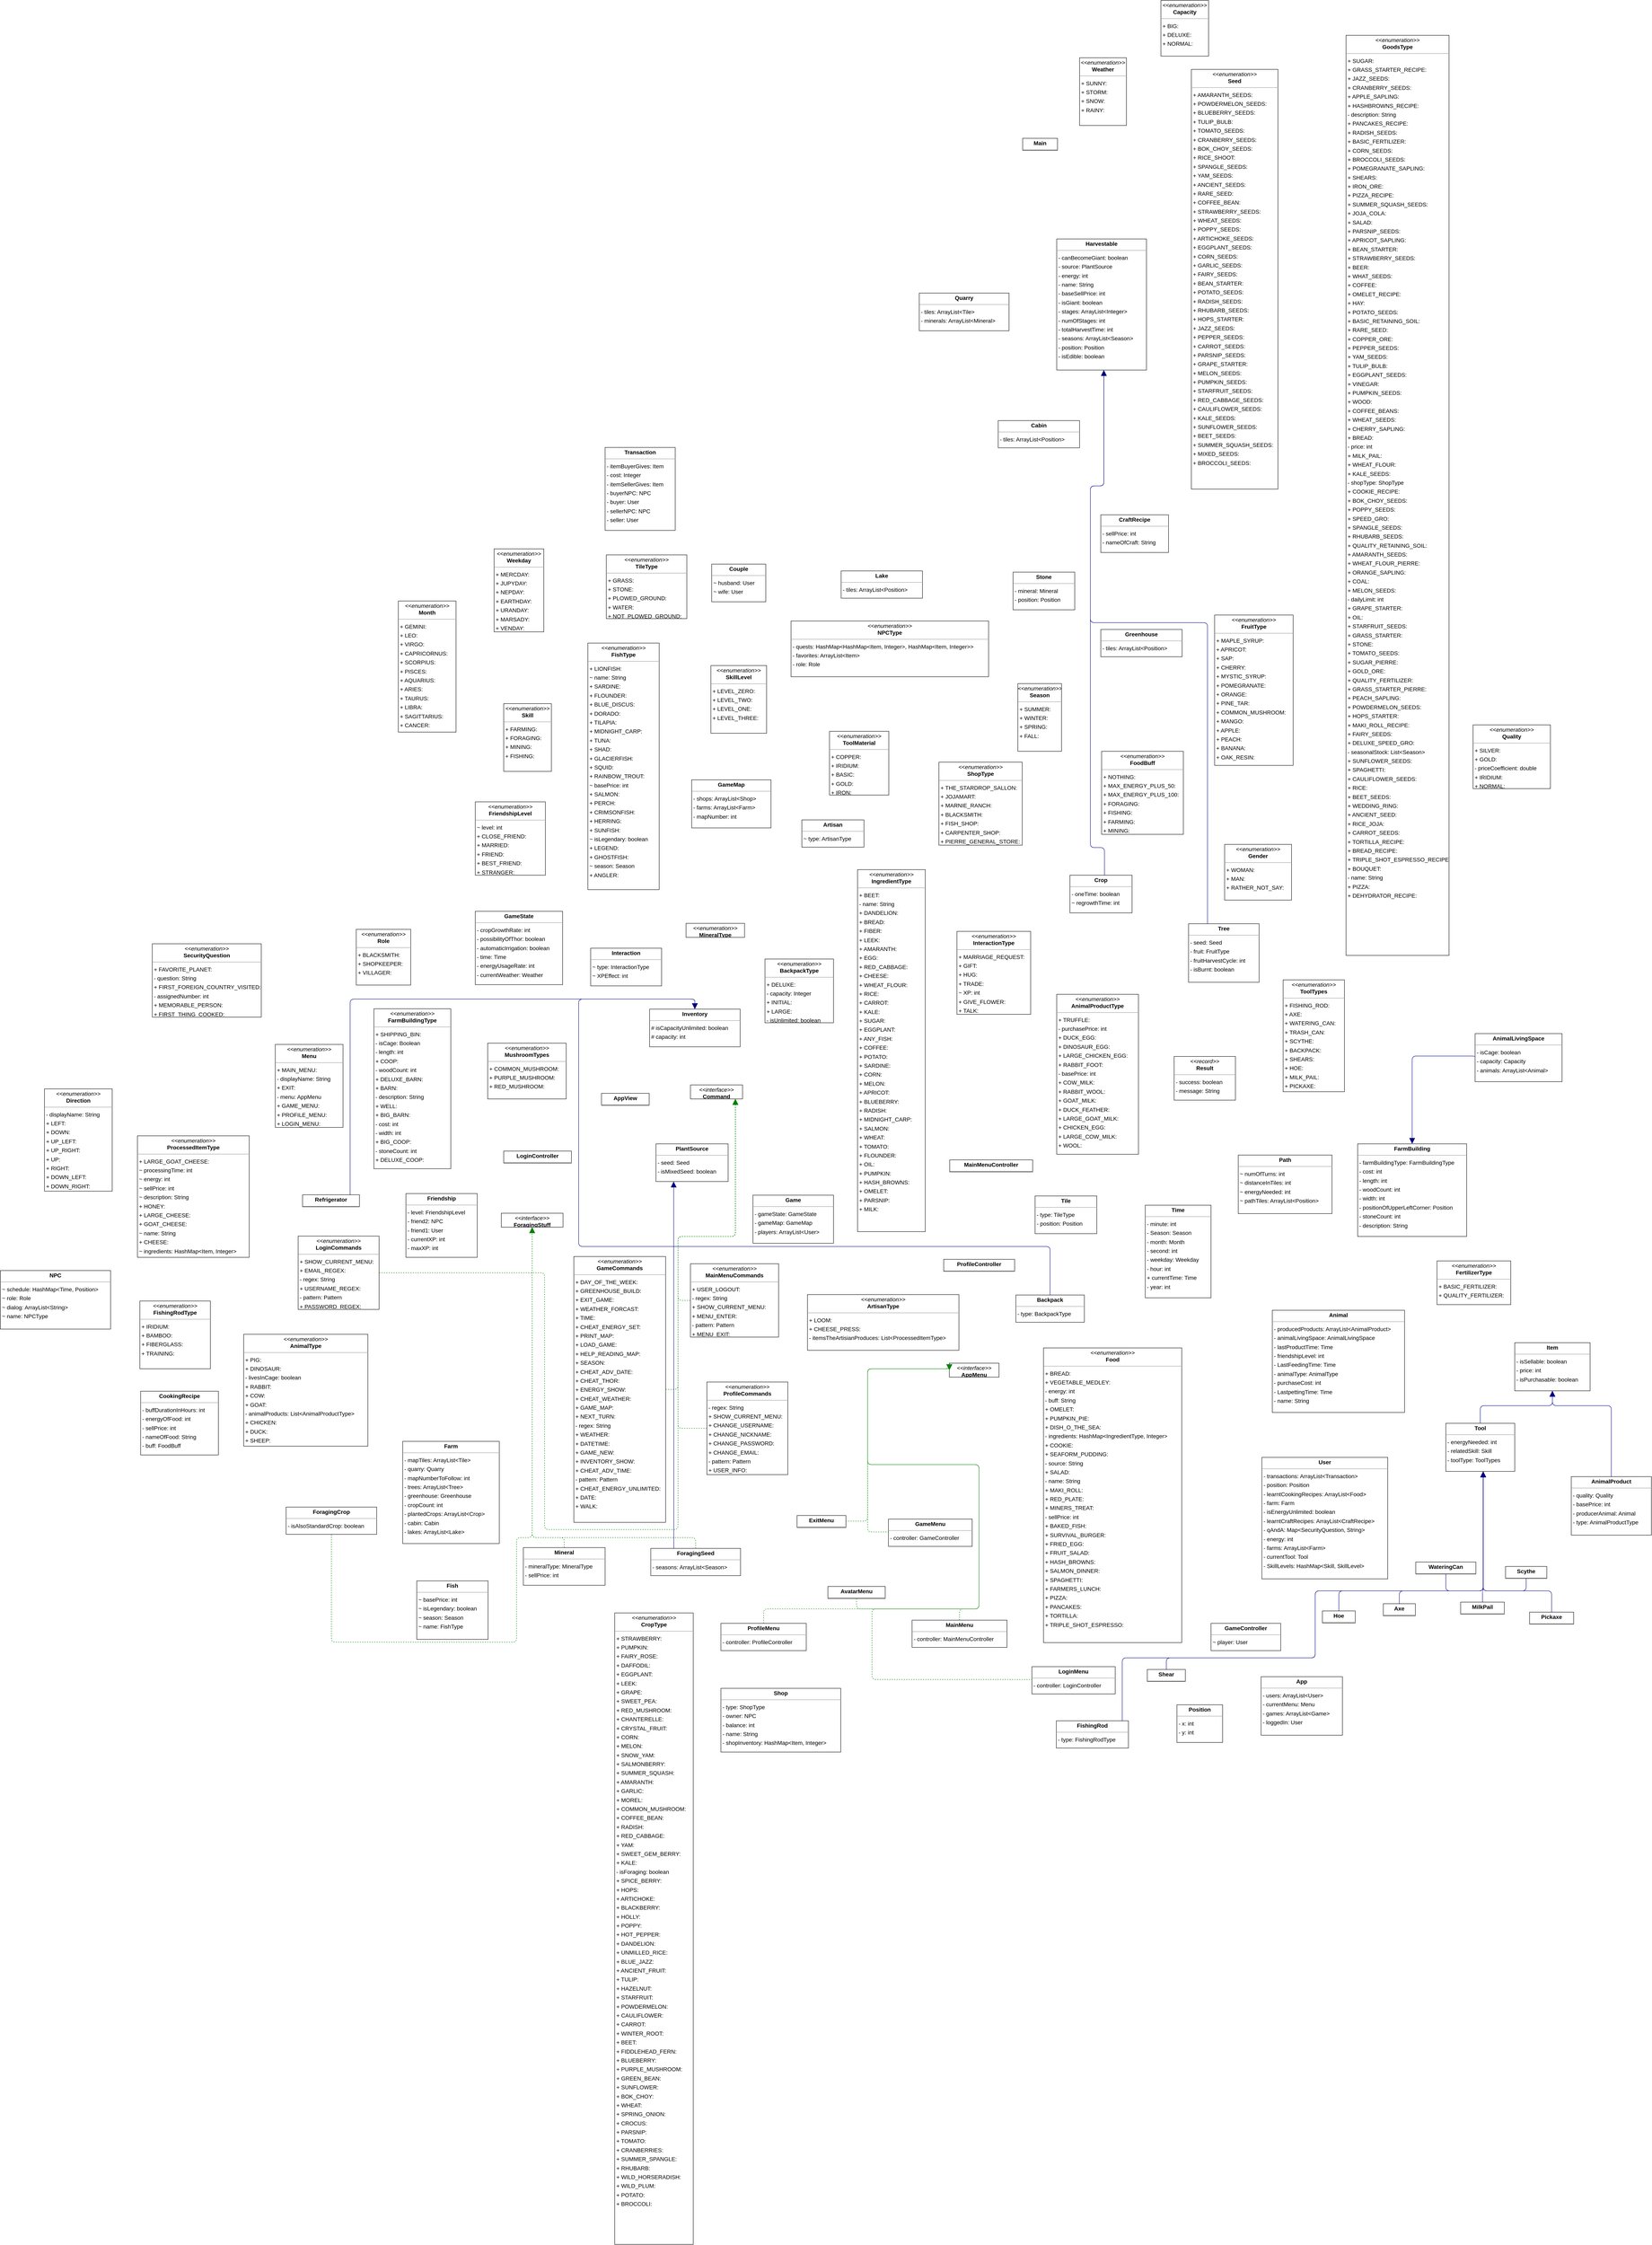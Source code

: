 <mxGraphModel dx="0" dy="0" grid="1" gridSize="10" guides="1" tooltips="1" connect="1" arrows="1" fold="1" page="0" pageScale="1" background="none" math="0" shadow="0">
  <root>
    <mxCell id="0" />
    <mxCell id="1" parent="0" />
    <mxCell id="node3" parent="1" vertex="1" value="&lt;p style=&quot;margin:0px;margin-top:4px;text-align:center;&quot;&gt;&lt;b&gt;Animal&lt;/b&gt;&lt;/p&gt;&lt;hr size=&quot;1&quot;/&gt;&lt;p style=&quot;margin:0 0 0 4px;line-height:1.6;&quot;&gt;- producedProducts: ArrayList&amp;lt;AnimalProduct&amp;gt;&lt;br/&gt;- animalLivingSpace: AnimalLivingSpace&lt;br/&gt;- lastProductTime: Time&lt;br/&gt;- friendshipLevel: int&lt;br/&gt;- LastFeedingTime: Time&lt;br/&gt;- animalType: AnimalType&lt;br/&gt;- purchaseCost: int&lt;br/&gt;- LastpettingTime: Time&lt;br/&gt;- name: String&lt;/p&gt;" style="verticalAlign=top;align=left;overflow=fill;fontSize=14;fontFamily=Helvetica;html=1;rounded=0;shadow=0;comic=0;labelBackgroundColor=none;strokeWidth=1;">
      <mxGeometry x="3066" y="3254" width="330" height="255" as="geometry" />
    </mxCell>
    <mxCell id="node7" parent="1" vertex="1" value="&lt;p style=&quot;margin:0px;margin-top:4px;text-align:center;&quot;&gt;&lt;b&gt;AnimalLivingSpace&lt;/b&gt;&lt;/p&gt;&lt;hr size=&quot;1&quot;/&gt;&lt;p style=&quot;margin:0 0 0 4px;line-height:1.6;&quot;&gt;- isCage: boolean&lt;br/&gt;- capacity: Capacity&lt;br/&gt;- animals: ArrayList&amp;lt;Animal&amp;gt;&lt;/p&gt;" style="verticalAlign=top;align=left;overflow=fill;fontSize=14;fontFamily=Helvetica;html=1;rounded=0;shadow=0;comic=0;labelBackgroundColor=none;strokeWidth=1;">
      <mxGeometry x="3572" y="2564" width="217" height="120" as="geometry" />
    </mxCell>
    <mxCell id="node31" parent="1" vertex="1" value="&lt;p style=&quot;margin:0px;margin-top:4px;text-align:center;&quot;&gt;&lt;b&gt;AnimalProduct&lt;/b&gt;&lt;/p&gt;&lt;hr size=&quot;1&quot;/&gt;&lt;p style=&quot;margin:0 0 0 4px;line-height:1.6;&quot;&gt;- quality: Quality&lt;br/&gt;- basePrice: int&lt;br/&gt;- producerAnimal: Animal&lt;br/&gt;- type: AnimalProductType&lt;/p&gt;" style="verticalAlign=top;align=left;overflow=fill;fontSize=14;fontFamily=Helvetica;html=1;rounded=0;shadow=0;comic=0;labelBackgroundColor=none;strokeWidth=1;">
      <mxGeometry x="3812" y="3669" width="200" height="146" as="geometry" />
    </mxCell>
    <mxCell id="node41" parent="1" vertex="1" value="&lt;p style=&quot;margin:0px;margin-top:4px;text-align:center;&quot;&gt;&lt;i&gt;&amp;lt;&amp;lt;enumeration&amp;gt;&amp;gt;&lt;/i&gt;&lt;br/&gt;&lt;b&gt;AnimalProductType&lt;/b&gt;&lt;/p&gt;&lt;hr size=&quot;1&quot;/&gt;&lt;p style=&quot;margin:0 0 0 4px;line-height:1.6;&quot;&gt;+ TRUFFLE: &lt;br/&gt;- purchasePrice: int&lt;br/&gt;+ DUCK_EGG: &lt;br/&gt;+ DINOSAUR_EGG: &lt;br/&gt;+ LARGE_CHICKEN_EGG: &lt;br/&gt;+ RABBIT_FOOT: &lt;br/&gt;- basePrice: int&lt;br/&gt;+ COW_MILK: &lt;br/&gt;+ RABBIT_WOOL: &lt;br/&gt;+ GOAT_MILK: &lt;br/&gt;+ DUCK_FEATHER: &lt;br/&gt;+ LARGE_GOAT_MILK: &lt;br/&gt;+ CHICKEN_EGG: &lt;br/&gt;+ LARGE_COW_MILK: &lt;br/&gt;+ WOOL: &lt;/p&gt;" style="verticalAlign=top;align=left;overflow=fill;fontSize=14;fontFamily=Helvetica;html=1;rounded=0;shadow=0;comic=0;labelBackgroundColor=none;strokeWidth=1;">
      <mxGeometry x="2528" y="2466" width="204" height="399" as="geometry" />
    </mxCell>
    <mxCell id="node30" parent="1" vertex="1" value="&lt;p style=&quot;margin:0px;margin-top:4px;text-align:center;&quot;&gt;&lt;i&gt;&amp;lt;&amp;lt;enumeration&amp;gt;&amp;gt;&lt;/i&gt;&lt;br/&gt;&lt;b&gt;AnimalType&lt;/b&gt;&lt;/p&gt;&lt;hr size=&quot;1&quot;/&gt;&lt;p style=&quot;margin:0 0 0 4px;line-height:1.6;&quot;&gt;+ PIG: &lt;br/&gt;+ DINOSAUR: &lt;br/&gt;- livesInCage: boolean&lt;br/&gt;+ RABBIT: &lt;br/&gt;+ COW: &lt;br/&gt;+ GOAT: &lt;br/&gt;- animalProducts: List&amp;lt;AnimalProductType&amp;gt;&lt;br/&gt;+ CHICKEN: &lt;br/&gt;+ DUCK: &lt;br/&gt;+ SHEEP: &lt;/p&gt;" style="verticalAlign=top;align=left;overflow=fill;fontSize=14;fontFamily=Helvetica;html=1;rounded=0;shadow=0;comic=0;labelBackgroundColor=none;strokeWidth=1;">
      <mxGeometry x="499" y="3314" width="310" height="279" as="geometry" />
    </mxCell>
    <mxCell id="node90" parent="1" vertex="1" value="&lt;p style=&quot;margin:0px;margin-top:4px;text-align:center;&quot;&gt;&lt;b&gt;App&lt;/b&gt;&lt;/p&gt;&lt;hr size=&quot;1&quot;/&gt;&lt;p style=&quot;margin:0 0 0 4px;line-height:1.6;&quot;&gt;- users: ArrayList&amp;lt;User&amp;gt;&lt;br/&gt;- currentMenu: Menu&lt;br/&gt;- games: ArrayList&amp;lt;Game&amp;gt;&lt;br/&gt;- loggedIn: User&lt;/p&gt;" style="verticalAlign=top;align=left;overflow=fill;fontSize=14;fontFamily=Helvetica;html=1;rounded=0;shadow=0;comic=0;labelBackgroundColor=none;strokeWidth=1;">
      <mxGeometry x="3038" y="4168" width="203" height="146" as="geometry" />
    </mxCell>
    <mxCell id="node44" parent="1" vertex="1" value="&lt;p style=&quot;margin:0px;margin-top:4px;text-align:center;&quot;&gt;&lt;i&gt;&amp;lt;&amp;lt;interface&amp;gt;&amp;gt;&lt;/i&gt;&lt;br/&gt;&lt;b&gt;AppMenu&lt;/b&gt;&lt;/p&gt;&lt;hr size=&quot;1&quot;/&gt;" style="verticalAlign=top;align=left;overflow=fill;fontSize=14;fontFamily=Helvetica;html=1;rounded=0;shadow=0;comic=0;labelBackgroundColor=none;strokeWidth=1;">
      <mxGeometry x="2260" y="3386" width="124" height="35" as="geometry" />
    </mxCell>
    <mxCell id="node48" parent="1" vertex="1" value="&lt;p style=&quot;margin:0px;margin-top:4px;text-align:center;&quot;&gt;&lt;b&gt;AppView&lt;/b&gt;&lt;/p&gt;&lt;hr size=&quot;1&quot;/&gt;" style="verticalAlign=top;align=left;overflow=fill;fontSize=14;fontFamily=Helvetica;html=1;rounded=0;shadow=0;comic=0;labelBackgroundColor=none;strokeWidth=1;">
      <mxGeometry x="1392" y="2713" width="119" height="30" as="geometry" />
    </mxCell>
    <mxCell id="node55" parent="1" vertex="1" value="&lt;p style=&quot;margin:0px;margin-top:4px;text-align:center;&quot;&gt;&lt;b&gt;Artisan&lt;/b&gt;&lt;/p&gt;&lt;hr size=&quot;1&quot;/&gt;&lt;p style=&quot;margin:0 0 0 4px;line-height:1.6;&quot;&gt;~ type: ArtisanType&lt;/p&gt;" style="verticalAlign=top;align=left;overflow=fill;fontSize=14;fontFamily=Helvetica;html=1;rounded=0;shadow=0;comic=0;labelBackgroundColor=none;strokeWidth=1;">
      <mxGeometry x="1892" y="2031" width="155" height="68" as="geometry" />
    </mxCell>
    <mxCell id="node2" parent="1" vertex="1" value="&lt;p style=&quot;margin:0px;margin-top:4px;text-align:center;&quot;&gt;&lt;i&gt;&amp;lt;&amp;lt;enumeration&amp;gt;&amp;gt;&lt;/i&gt;&lt;br/&gt;&lt;b&gt;ArtisanType&lt;/b&gt;&lt;/p&gt;&lt;hr size=&quot;1&quot;/&gt;&lt;p style=&quot;margin:0 0 0 4px;line-height:1.6;&quot;&gt;+ LOOM: &lt;br/&gt;+ CHEESE_PRESS: &lt;br/&gt;- itemsTheArtisianProduces: List&amp;lt;ProcessedItemType&amp;gt;&lt;/p&gt;" style="verticalAlign=top;align=left;overflow=fill;fontSize=14;fontFamily=Helvetica;html=1;rounded=0;shadow=0;comic=0;labelBackgroundColor=none;strokeWidth=1;">
      <mxGeometry x="1906" y="3215" width="378" height="139" as="geometry" />
    </mxCell>
    <mxCell id="node72" parent="1" vertex="1" value="&lt;p style=&quot;margin:0px;margin-top:4px;text-align:center;&quot;&gt;&lt;b&gt;AvatarMenu&lt;/b&gt;&lt;/p&gt;&lt;hr size=&quot;1&quot;/&gt;" style="verticalAlign=top;align=left;overflow=fill;fontSize=14;fontFamily=Helvetica;html=1;rounded=0;shadow=0;comic=0;labelBackgroundColor=none;strokeWidth=1;">
      <mxGeometry x="1957" y="3943" width="143" height="30" as="geometry" />
    </mxCell>
    <mxCell id="node96" parent="1" vertex="1" value="&lt;p style=&quot;margin:0px;margin-top:4px;text-align:center;&quot;&gt;&lt;b&gt;Axe&lt;/b&gt;&lt;/p&gt;&lt;hr size=&quot;1&quot;/&gt;" style="verticalAlign=top;align=left;overflow=fill;fontSize=14;fontFamily=Helvetica;html=1;rounded=0;shadow=0;comic=0;labelBackgroundColor=none;strokeWidth=1;">
      <mxGeometry x="3343" y="3986" width="80" height="30" as="geometry" />
    </mxCell>
    <mxCell id="node94" parent="1" vertex="1" value="&lt;p style=&quot;margin:0px;margin-top:4px;text-align:center;&quot;&gt;&lt;b&gt;Backpack&lt;/b&gt;&lt;/p&gt;&lt;hr size=&quot;1&quot;/&gt;&lt;p style=&quot;margin:0 0 0 4px;line-height:1.6;&quot;&gt;- type: BackpackType&lt;/p&gt;" style="verticalAlign=top;align=left;overflow=fill;fontSize=14;fontFamily=Helvetica;html=1;rounded=0;shadow=0;comic=0;labelBackgroundColor=none;strokeWidth=1;">
      <mxGeometry x="2426" y="3216" width="171" height="68" as="geometry" />
    </mxCell>
    <mxCell id="node93" parent="1" vertex="1" value="&lt;p style=&quot;margin:0px;margin-top:4px;text-align:center;&quot;&gt;&lt;i&gt;&amp;lt;&amp;lt;enumeration&amp;gt;&amp;gt;&lt;/i&gt;&lt;br/&gt;&lt;b&gt;BackpackType&lt;/b&gt;&lt;/p&gt;&lt;hr size=&quot;1&quot;/&gt;&lt;p style=&quot;margin:0 0 0 4px;line-height:1.6;&quot;&gt;+ DELUXE: &lt;br/&gt;- capacity: Integer&lt;br/&gt;+ INITIAL: &lt;br/&gt;+ LARGE: &lt;br/&gt;- isUnlimited: boolean&lt;/p&gt;" style="verticalAlign=top;align=left;overflow=fill;fontSize=14;fontFamily=Helvetica;html=1;rounded=0;shadow=0;comic=0;labelBackgroundColor=none;strokeWidth=1;">
      <mxGeometry x="1800" y="2378" width="171" height="159" as="geometry" />
    </mxCell>
    <mxCell id="node49" parent="1" vertex="1" value="&lt;p style=&quot;margin:0px;margin-top:4px;text-align:center;&quot;&gt;&lt;b&gt;Cabin&lt;/b&gt;&lt;/p&gt;&lt;hr size=&quot;1&quot;/&gt;&lt;p style=&quot;margin:0 0 0 4px;line-height:1.6;&quot;&gt;- tiles: ArrayList&amp;lt;Position&amp;gt;&lt;/p&gt;" style="verticalAlign=top;align=left;overflow=fill;fontSize=14;fontFamily=Helvetica;html=1;rounded=0;shadow=0;comic=0;labelBackgroundColor=none;strokeWidth=1;">
      <mxGeometry x="2382" y="1035" width="203" height="68" as="geometry" />
    </mxCell>
    <mxCell id="node15" parent="1" vertex="1" value="&lt;p style=&quot;margin:0px;margin-top:4px;text-align:center;&quot;&gt;&lt;i&gt;&amp;lt;&amp;lt;enumeration&amp;gt;&amp;gt;&lt;/i&gt;&lt;br/&gt;&lt;b&gt;Capacity&lt;/b&gt;&lt;/p&gt;&lt;hr size=&quot;1&quot;/&gt;&lt;p style=&quot;margin:0 0 0 4px;line-height:1.6;&quot;&gt;+ BIG: &lt;br/&gt;+ DELUXE: &lt;br/&gt;+ NORMAL: &lt;/p&gt;" style="verticalAlign=top;align=left;overflow=fill;fontSize=14;fontFamily=Helvetica;html=1;rounded=0;shadow=0;comic=0;labelBackgroundColor=none;strokeWidth=1;">
      <mxGeometry x="2788" y="-13" width="119" height="139" as="geometry" />
    </mxCell>
    <mxCell id="node19" parent="1" vertex="1" value="&lt;p style=&quot;margin:0px;margin-top:4px;text-align:center;&quot;&gt;&lt;i&gt;&amp;lt;&amp;lt;interface&amp;gt;&amp;gt;&lt;/i&gt;&lt;br/&gt;&lt;b&gt;Command&lt;/b&gt;&lt;/p&gt;&lt;hr size=&quot;1&quot;/&gt;" style="verticalAlign=top;align=left;overflow=fill;fontSize=14;fontFamily=Helvetica;html=1;rounded=0;shadow=0;comic=0;labelBackgroundColor=none;strokeWidth=1;">
      <mxGeometry x="1614" y="2692" width="130" height="35" as="geometry" />
    </mxCell>
    <mxCell id="node65" parent="1" vertex="1" value="&lt;p style=&quot;margin:0px;margin-top:4px;text-align:center;&quot;&gt;&lt;b&gt;CookingRecipe&lt;/b&gt;&lt;/p&gt;&lt;hr size=&quot;1&quot;/&gt;&lt;p style=&quot;margin:0 0 0 4px;line-height:1.6;&quot;&gt;- buffDurationInHours: int&lt;br/&gt;- energyOfFood: int&lt;br/&gt;- sellPrice: int&lt;br/&gt;- nameOfFood: String&lt;br/&gt;- buff: FoodBuff&lt;/p&gt;" style="verticalAlign=top;align=left;overflow=fill;fontSize=14;fontFamily=Helvetica;html=1;rounded=0;shadow=0;comic=0;labelBackgroundColor=none;strokeWidth=1;">
      <mxGeometry x="242" y="3456" width="194" height="159" as="geometry" />
    </mxCell>
    <mxCell id="node102" parent="1" vertex="1" value="&lt;p style=&quot;margin:0px;margin-top:4px;text-align:center;&quot;&gt;&lt;b&gt;Couple&lt;/b&gt;&lt;/p&gt;&lt;hr size=&quot;1&quot;/&gt;&lt;p style=&quot;margin:0 0 0 4px;line-height:1.6;&quot;&gt;~ husband: User&lt;br/&gt;~ wife: User&lt;/p&gt;" style="verticalAlign=top;align=left;overflow=fill;fontSize=14;fontFamily=Helvetica;html=1;rounded=0;shadow=0;comic=0;labelBackgroundColor=none;strokeWidth=1;">
      <mxGeometry x="1667" y="1393" width="135" height="94" as="geometry" />
    </mxCell>
    <mxCell id="node53" parent="1" vertex="1" value="&lt;p style=&quot;margin:0px;margin-top:4px;text-align:center;&quot;&gt;&lt;b&gt;CraftRecipe&lt;/b&gt;&lt;/p&gt;&lt;hr size=&quot;1&quot;/&gt;&lt;p style=&quot;margin:0 0 0 4px;line-height:1.6;&quot;&gt;- sellPrice: int&lt;br/&gt;- nameOfCraft: String&lt;/p&gt;" style="verticalAlign=top;align=left;overflow=fill;fontSize=14;fontFamily=Helvetica;html=1;rounded=0;shadow=0;comic=0;labelBackgroundColor=none;strokeWidth=1;">
      <mxGeometry x="2638" y="1270" width="169" height="94" as="geometry" />
    </mxCell>
    <mxCell id="node106" parent="1" vertex="1" value="&lt;p style=&quot;margin:0px;margin-top:4px;text-align:center;&quot;&gt;&lt;b&gt;Crop&lt;/b&gt;&lt;/p&gt;&lt;hr size=&quot;1&quot;/&gt;&lt;p style=&quot;margin:0 0 0 4px;line-height:1.6;&quot;&gt;- oneTime: boolean&lt;br/&gt;~ regrowthTime: int&lt;/p&gt;" style="verticalAlign=top;align=left;overflow=fill;fontSize=14;fontFamily=Helvetica;html=1;rounded=0;shadow=0;comic=0;labelBackgroundColor=none;strokeWidth=1;">
      <mxGeometry x="2561" y="2169" width="155" height="94" as="geometry" />
    </mxCell>
    <mxCell id="node32" parent="1" vertex="1" value="&lt;p style=&quot;margin:0px;margin-top:4px;text-align:center;&quot;&gt;&lt;i&gt;&amp;lt;&amp;lt;enumeration&amp;gt;&amp;gt;&lt;/i&gt;&lt;br/&gt;&lt;b&gt;CropType&lt;/b&gt;&lt;/p&gt;&lt;hr size=&quot;1&quot;/&gt;&lt;p style=&quot;margin:0 0 0 4px;line-height:1.6;&quot;&gt;+ STRAWBERRY: &lt;br/&gt;+ PUMPKIN: &lt;br/&gt;+ FAIRY_ROSE: &lt;br/&gt;+ DAFFODIL: &lt;br/&gt;+ EGGPLANT: &lt;br/&gt;+ LEEK: &lt;br/&gt;+ GRAPE: &lt;br/&gt;+ SWEET_PEA: &lt;br/&gt;+ RED_MUSHROOM: &lt;br/&gt;+ CHANTERELLE: &lt;br/&gt;+ CRYSTAL_FRUIT: &lt;br/&gt;+ CORN: &lt;br/&gt;+ MELON: &lt;br/&gt;+ SNOW_YAM: &lt;br/&gt;+ SALMONBERRY: &lt;br/&gt;+ SUMMER_SQUASH: &lt;br/&gt;+ AMARANTH: &lt;br/&gt;+ GARLIC: &lt;br/&gt;+ MOREL: &lt;br/&gt;+ COMMON_MUSHROOM: &lt;br/&gt;+ COFFEE_BEAN: &lt;br/&gt;+ RADISH: &lt;br/&gt;+ RED_CABBAGE: &lt;br/&gt;+ YAM: &lt;br/&gt;+ SWEET_GEM_BERRY: &lt;br/&gt;+ KALE: &lt;br/&gt;- isForaging: boolean&lt;br/&gt;+ SPICE_BERRY: &lt;br/&gt;+ HOPS: &lt;br/&gt;+ ARTICHOKE: &lt;br/&gt;+ BLACKBERRY: &lt;br/&gt;+ HOLLY: &lt;br/&gt;+ POPPY: &lt;br/&gt;+ HOT_PEPPER: &lt;br/&gt;+ DANDELION: &lt;br/&gt;+ UNMILLED_RICE: &lt;br/&gt;+ BLUE_JAZZ: &lt;br/&gt;+ ANCIENT_FRUIT: &lt;br/&gt;+ TULIP: &lt;br/&gt;+ HAZELNUT: &lt;br/&gt;+ STARFRUIT: &lt;br/&gt;+ POWDERMELON: &lt;br/&gt;+ CAULIFLOWER: &lt;br/&gt;+ CARROT: &lt;br/&gt;+ WINTER_ROOT: &lt;br/&gt;+ BEET: &lt;br/&gt;+ FIDDLEHEAD_FERN: &lt;br/&gt;+ BLUEBERRY: &lt;br/&gt;+ PURPLE_MUSHROOM: &lt;br/&gt;+ GREEN_BEAN: &lt;br/&gt;+ SUNFLOWER: &lt;br/&gt;+ BOK_CHOY: &lt;br/&gt;+ WHEAT: &lt;br/&gt;+ SPRING_ONION: &lt;br/&gt;+ CROCUS: &lt;br/&gt;+ PARSNIP: &lt;br/&gt;+ TOMATO: &lt;br/&gt;+ CRANBERRIES: &lt;br/&gt;+ SUMMER_SPANGLE: &lt;br/&gt;+ RHUBARB: &lt;br/&gt;+ WILD_HORSERADISH: &lt;br/&gt;+ WILD_PLUM: &lt;br/&gt;+ POTATO: &lt;br/&gt;+ BROCCOLI: &lt;/p&gt;" style="verticalAlign=top;align=left;overflow=fill;fontSize=14;fontFamily=Helvetica;html=1;rounded=0;shadow=0;comic=0;labelBackgroundColor=none;strokeWidth=1;">
      <mxGeometry x="1425" y="4009" width="196" height="1575" as="geometry" />
    </mxCell>
    <mxCell id="node91" parent="1" vertex="1" value="&lt;p style=&quot;margin:0px;margin-top:4px;text-align:center;&quot;&gt;&lt;i&gt;&amp;lt;&amp;lt;enumeration&amp;gt;&amp;gt;&lt;/i&gt;&lt;br/&gt;&lt;b&gt;Direction&lt;/b&gt;&lt;/p&gt;&lt;hr size=&quot;1&quot;/&gt;&lt;p style=&quot;margin:0 0 0 4px;line-height:1.6;&quot;&gt;- displayName: String&lt;br/&gt;+ LEFT: &lt;br/&gt;+ DOWN: &lt;br/&gt;+ UP_LEFT: &lt;br/&gt;+ UP_RIGHT: &lt;br/&gt;+ UP: &lt;br/&gt;+ RIGHT: &lt;br/&gt;+ DOWN_LEFT: &lt;br/&gt;+ DOWN_RIGHT: &lt;/p&gt;" style="verticalAlign=top;align=left;overflow=fill;fontSize=14;fontFamily=Helvetica;html=1;rounded=0;shadow=0;comic=0;labelBackgroundColor=none;strokeWidth=1;">
      <mxGeometry x="2" y="2702" width="169" height="255" as="geometry" />
    </mxCell>
    <mxCell id="node81" parent="1" vertex="1" value="&lt;p style=&quot;margin:0px;margin-top:4px;text-align:center;&quot;&gt;&lt;b&gt;ExitMenu&lt;/b&gt;&lt;/p&gt;&lt;hr size=&quot;1&quot;/&gt;" style="verticalAlign=top;align=left;overflow=fill;fontSize=14;fontFamily=Helvetica;html=1;rounded=0;shadow=0;comic=0;labelBackgroundColor=none;strokeWidth=1;">
      <mxGeometry x="1880" y="3766" width="122" height="30" as="geometry" />
    </mxCell>
    <mxCell id="node29" parent="1" vertex="1" value="&lt;p style=&quot;margin:0px;margin-top:4px;text-align:center;&quot;&gt;&lt;b&gt;Farm&lt;/b&gt;&lt;/p&gt;&lt;hr size=&quot;1&quot;/&gt;&lt;p style=&quot;margin:0 0 0 4px;line-height:1.6;&quot;&gt;- mapTiles: ArrayList&amp;lt;Tile&amp;gt;&lt;br/&gt;- quarry: Quarry&lt;br/&gt;- mapNumberToFollow: int&lt;br/&gt;- trees: ArrayList&amp;lt;Tree&amp;gt;&lt;br/&gt;- greenhouse: Greenhouse&lt;br/&gt;- cropCount: int&lt;br/&gt;- plantedCrops: ArrayList&amp;lt;Crop&amp;gt;&lt;br/&gt;- cabin: Cabin&lt;br/&gt;- lakes: ArrayList&amp;lt;Lake&amp;gt;&lt;/p&gt;" style="verticalAlign=top;align=left;overflow=fill;fontSize=14;fontFamily=Helvetica;html=1;rounded=0;shadow=0;comic=0;labelBackgroundColor=none;strokeWidth=1;">
      <mxGeometry x="896" y="3581" width="241" height="255" as="geometry" />
    </mxCell>
    <mxCell id="node54" parent="1" vertex="1" value="&lt;p style=&quot;margin:0px;margin-top:4px;text-align:center;&quot;&gt;&lt;b&gt;FarmBuilding&lt;/b&gt;&lt;/p&gt;&lt;hr size=&quot;1&quot;/&gt;&lt;p style=&quot;margin:0 0 0 4px;line-height:1.6;&quot;&gt;- farmBuildingType: FarmBuildingType&lt;br/&gt;- cost: int&lt;br/&gt;- length: int&lt;br/&gt;- woodCount: int&lt;br/&gt;- width: int&lt;br/&gt;- positionOfUpperLeftCorner: Position&lt;br/&gt;- stoneCount: int&lt;br/&gt;- description: String&lt;/p&gt;" style="verticalAlign=top;align=left;overflow=fill;fontSize=14;fontFamily=Helvetica;html=1;rounded=0;shadow=0;comic=0;labelBackgroundColor=none;strokeWidth=1;">
      <mxGeometry x="3279" y="2839" width="272" height="231" as="geometry" />
    </mxCell>
    <mxCell id="node64" parent="1" vertex="1" value="&lt;p style=&quot;margin:0px;margin-top:4px;text-align:center;&quot;&gt;&lt;i&gt;&amp;lt;&amp;lt;enumeration&amp;gt;&amp;gt;&lt;/i&gt;&lt;br/&gt;&lt;b&gt;FarmBuildingType&lt;/b&gt;&lt;/p&gt;&lt;hr size=&quot;1&quot;/&gt;&lt;p style=&quot;margin:0 0 0 4px;line-height:1.6;&quot;&gt;+ SHIPPING_BIN: &lt;br/&gt;- isCage: Boolean&lt;br/&gt;- length: int&lt;br/&gt;+ COOP: &lt;br/&gt;- woodCount: int&lt;br/&gt;+ DELUXE_BARN: &lt;br/&gt;+ BARN: &lt;br/&gt;- description: String&lt;br/&gt;+ WELL: &lt;br/&gt;+ BIG_BARN: &lt;br/&gt;- cost: int&lt;br/&gt;- width: int&lt;br/&gt;+ BIG_COOP: &lt;br/&gt;- stoneCount: int&lt;br/&gt;+ DELUXE_COOP: &lt;/p&gt;" style="verticalAlign=top;align=left;overflow=fill;fontSize=14;fontFamily=Helvetica;html=1;rounded=0;shadow=0;comic=0;labelBackgroundColor=none;strokeWidth=1;">
      <mxGeometry x="824" y="2502" width="192" height="399" as="geometry" />
    </mxCell>
    <mxCell id="node12" parent="1" vertex="1" value="&lt;p style=&quot;margin:0px;margin-top:4px;text-align:center;&quot;&gt;&lt;i&gt;&amp;lt;&amp;lt;enumeration&amp;gt;&amp;gt;&lt;/i&gt;&lt;br/&gt;&lt;b&gt;FertilizerType&lt;/b&gt;&lt;/p&gt;&lt;hr size=&quot;1&quot;/&gt;&lt;p style=&quot;margin:0 0 0 4px;line-height:1.6;&quot;&gt;+ BASIC_FERTILIZER: &lt;br/&gt;+ QUALITY_FERTILIZER: &lt;/p&gt;" style="verticalAlign=top;align=left;overflow=fill;fontSize=14;fontFamily=Helvetica;html=1;rounded=0;shadow=0;comic=0;labelBackgroundColor=none;strokeWidth=1;">
      <mxGeometry x="3477" y="3131" width="184" height="109" as="geometry" />
    </mxCell>
    <mxCell id="node66" parent="1" vertex="1" value="&lt;p style=&quot;margin:0px;margin-top:4px;text-align:center;&quot;&gt;&lt;b&gt;Fish&lt;/b&gt;&lt;/p&gt;&lt;hr size=&quot;1&quot;/&gt;&lt;p style=&quot;margin:0 0 0 4px;line-height:1.6;&quot;&gt;~ basePrice: int&lt;br/&gt;~ isLegendary: boolean&lt;br/&gt;~ season: Season&lt;br/&gt;~ name: FishType&lt;/p&gt;" style="verticalAlign=top;align=left;overflow=fill;fontSize=14;fontFamily=Helvetica;html=1;rounded=0;shadow=0;comic=0;labelBackgroundColor=none;strokeWidth=1;">
      <mxGeometry x="931" y="3929" width="178" height="146" as="geometry" />
    </mxCell>
    <mxCell id="node73" parent="1" vertex="1" value="&lt;p style=&quot;margin:0px;margin-top:4px;text-align:center;&quot;&gt;&lt;i&gt;&amp;lt;&amp;lt;enumeration&amp;gt;&amp;gt;&lt;/i&gt;&lt;br/&gt;&lt;b&gt;FishType&lt;/b&gt;&lt;/p&gt;&lt;hr size=&quot;1&quot;/&gt;&lt;p style=&quot;margin:0 0 0 4px;line-height:1.6;&quot;&gt;+ LIONFISH: &lt;br/&gt;~ name: String&lt;br/&gt;+ SARDINE: &lt;br/&gt;+ FLOUNDER: &lt;br/&gt;+ BLUE_DISCUS: &lt;br/&gt;+ DORADO: &lt;br/&gt;+ TILAPIA: &lt;br/&gt;+ MIDNIGHT_CARP: &lt;br/&gt;+ TUNA: &lt;br/&gt;+ SHAD: &lt;br/&gt;+ GLACIERFISH: &lt;br/&gt;+ SQUID: &lt;br/&gt;+ RAINBOW_TROUT: &lt;br/&gt;~ basePrice: int&lt;br/&gt;+ SALMON: &lt;br/&gt;+ PERCH: &lt;br/&gt;+ CRIMSONFISH: &lt;br/&gt;+ HERRING: &lt;br/&gt;+ SUNFISH: &lt;br/&gt;~ isLegendary: boolean&lt;br/&gt;+ LEGEND: &lt;br/&gt;+ GHOSTFISH: &lt;br/&gt;~ season: Season&lt;br/&gt;+ ANGLER: &lt;/p&gt;" style="verticalAlign=top;align=left;overflow=fill;fontSize=14;fontFamily=Helvetica;html=1;rounded=0;shadow=0;comic=0;labelBackgroundColor=none;strokeWidth=1;">
      <mxGeometry x="1358" y="1590" width="178" height="615" as="geometry" />
    </mxCell>
    <mxCell id="node5" parent="1" vertex="1" value="&lt;p style=&quot;margin:0px;margin-top:4px;text-align:center;&quot;&gt;&lt;b&gt;FishingRod&lt;/b&gt;&lt;/p&gt;&lt;hr size=&quot;1&quot;/&gt;&lt;p style=&quot;margin:0 0 0 4px;line-height:1.6;&quot;&gt;- type: FishingRodType&lt;/p&gt;" style="verticalAlign=top;align=left;overflow=fill;fontSize=14;fontFamily=Helvetica;html=1;rounded=0;shadow=0;comic=0;labelBackgroundColor=none;strokeWidth=1;">
      <mxGeometry x="2527" y="4278" width="180" height="68" as="geometry" />
    </mxCell>
    <mxCell id="node95" parent="1" vertex="1" value="&lt;p style=&quot;margin:0px;margin-top:4px;text-align:center;&quot;&gt;&lt;i&gt;&amp;lt;&amp;lt;enumeration&amp;gt;&amp;gt;&lt;/i&gt;&lt;br/&gt;&lt;b&gt;FishingRodType&lt;/b&gt;&lt;/p&gt;&lt;hr size=&quot;1&quot;/&gt;&lt;p style=&quot;margin:0 0 0 4px;line-height:1.6;&quot;&gt;+ IRIDIUM: &lt;br/&gt;+ BAMBOO: &lt;br/&gt;+ FIBERGLASS: &lt;br/&gt;+ TRAINING: &lt;/p&gt;" style="verticalAlign=top;align=left;overflow=fill;fontSize=14;fontFamily=Helvetica;html=1;rounded=0;shadow=0;comic=0;labelBackgroundColor=none;strokeWidth=1;">
      <mxGeometry x="240" y="3231" width="176" height="169" as="geometry" />
    </mxCell>
    <mxCell id="node8" parent="1" vertex="1" value="&lt;p style=&quot;margin:0px;margin-top:4px;text-align:center;&quot;&gt;&lt;i&gt;&amp;lt;&amp;lt;enumeration&amp;gt;&amp;gt;&lt;/i&gt;&lt;br/&gt;&lt;b&gt;Food&lt;/b&gt;&lt;/p&gt;&lt;hr size=&quot;1&quot;/&gt;&lt;p style=&quot;margin:0 0 0 4px;line-height:1.6;&quot;&gt;+ BREAD: &lt;br/&gt;+ VEGETABLE_MEDLEY: &lt;br/&gt;- energy: int&lt;br/&gt;- buff: String&lt;br/&gt;+ OMELET: &lt;br/&gt;+ PUMPKIN_PIE: &lt;br/&gt;+ DISH_O_THE_SEA: &lt;br/&gt;- ingredients: HashMap&amp;lt;IngredientType, Integer&amp;gt;&lt;br/&gt;+ COOKIE: &lt;br/&gt;+ SEAFORM_PUDDING: &lt;br/&gt;- source: String&lt;br/&gt;+ SALAD: &lt;br/&gt;- name: String&lt;br/&gt;+ MAKI_ROLL: &lt;br/&gt;+ RED_PLATE: &lt;br/&gt;+ MINERS_TREAT: &lt;br/&gt;- sellPrice: int&lt;br/&gt;+ BAKED_FISH: &lt;br/&gt;+ SURVIVAL_BURGER: &lt;br/&gt;+ FRIED_EGG: &lt;br/&gt;+ FRUIT_SALAD: &lt;br/&gt;+ HASH_BROWNS: &lt;br/&gt;+ SALMON_DINNER: &lt;br/&gt;+ SPAGHETTI: &lt;br/&gt;+ FARMERS_LUNCH: &lt;br/&gt;+ PIZZA: &lt;br/&gt;+ PANCAKES: &lt;br/&gt;+ TORTILLA: &lt;br/&gt;+ TRIPLE_SHOT_ESPRESSO: &lt;/p&gt;" style="verticalAlign=top;align=left;overflow=fill;fontSize=14;fontFamily=Helvetica;html=1;rounded=0;shadow=0;comic=0;labelBackgroundColor=none;strokeWidth=1;">
      <mxGeometry x="2495" y="3348" width="345" height="735" as="geometry" />
    </mxCell>
    <mxCell id="node50" parent="1" vertex="1" value="&lt;p style=&quot;margin:0px;margin-top:4px;text-align:center;&quot;&gt;&lt;i&gt;&amp;lt;&amp;lt;enumeration&amp;gt;&amp;gt;&lt;/i&gt;&lt;br/&gt;&lt;b&gt;FoodBuff&lt;/b&gt;&lt;/p&gt;&lt;hr size=&quot;1&quot;/&gt;&lt;p style=&quot;margin:0 0 0 4px;line-height:1.6;&quot;&gt;+ NOTHING: &lt;br/&gt;+ MAX_ENERGY_PLUS_50: &lt;br/&gt;+ MAX_ENERGY_PLUS_100: &lt;br/&gt;+ FORAGING: &lt;br/&gt;+ FISHING: &lt;br/&gt;+ FARMING: &lt;br/&gt;+ MINING: &lt;/p&gt;" style="verticalAlign=top;align=left;overflow=fill;fontSize=14;fontFamily=Helvetica;html=1;rounded=0;shadow=0;comic=0;labelBackgroundColor=none;strokeWidth=1;">
      <mxGeometry x="2640" y="1860" width="204" height="207" as="geometry" />
    </mxCell>
    <mxCell id="node24" parent="1" vertex="1" value="&lt;p style=&quot;margin:0px;margin-top:4px;text-align:center;&quot;&gt;&lt;b&gt;ForagingCrop&lt;/b&gt;&lt;/p&gt;&lt;hr size=&quot;1&quot;/&gt;&lt;p style=&quot;margin:0 0 0 4px;line-height:1.6;&quot;&gt;- isAlsoStandardCrop: boolean&lt;/p&gt;" style="verticalAlign=top;align=left;overflow=fill;fontSize=14;fontFamily=Helvetica;html=1;rounded=0;shadow=0;comic=0;labelBackgroundColor=none;strokeWidth=1;">
      <mxGeometry x="605" y="3745" width="226" height="68" as="geometry" />
    </mxCell>
    <mxCell id="node36" parent="1" vertex="1" value="&lt;p style=&quot;margin:0px;margin-top:4px;text-align:center;&quot;&gt;&lt;b&gt;ForagingSeed&lt;/b&gt;&lt;/p&gt;&lt;hr size=&quot;1&quot;/&gt;&lt;p style=&quot;margin:0 0 0 4px;line-height:1.6;&quot;&gt;- seasons: ArrayList&amp;lt;Season&amp;gt;&lt;/p&gt;" style="verticalAlign=top;align=left;overflow=fill;fontSize=14;fontFamily=Helvetica;html=1;rounded=0;shadow=0;comic=0;labelBackgroundColor=none;strokeWidth=1;">
      <mxGeometry x="1515" y="3848" width="224" height="68" as="geometry" />
    </mxCell>
    <mxCell id="node86" parent="1" vertex="1" value="&lt;p style=&quot;margin:0px;margin-top:4px;text-align:center;&quot;&gt;&lt;i&gt;&amp;lt;&amp;lt;interface&amp;gt;&amp;gt;&lt;/i&gt;&lt;br/&gt;&lt;b&gt;ForagingStuff&lt;/b&gt;&lt;/p&gt;&lt;hr size=&quot;1&quot;/&gt;" style="verticalAlign=top;align=left;overflow=fill;fontSize=14;fontFamily=Helvetica;html=1;rounded=0;shadow=0;comic=0;labelBackgroundColor=none;strokeWidth=1;">
      <mxGeometry x="1142" y="3012" width="154" height="35" as="geometry" />
    </mxCell>
    <mxCell id="node82" parent="1" vertex="1" value="&lt;p style=&quot;margin:0px;margin-top:4px;text-align:center;&quot;&gt;&lt;b&gt;Friendship&lt;/b&gt;&lt;/p&gt;&lt;hr size=&quot;1&quot;/&gt;&lt;p style=&quot;margin:0 0 0 4px;line-height:1.6;&quot;&gt;- level: FriendshipLevel&lt;br/&gt;- friend2: NPC&lt;br/&gt;- friend1: User&lt;br/&gt;- currentXP: int&lt;br/&gt;- maxXP: int&lt;/p&gt;" style="verticalAlign=top;align=left;overflow=fill;fontSize=14;fontFamily=Helvetica;html=1;rounded=0;shadow=0;comic=0;labelBackgroundColor=none;strokeWidth=1;">
      <mxGeometry x="904" y="2963" width="178" height="159" as="geometry" />
    </mxCell>
    <mxCell id="node100" parent="1" vertex="1" value="&lt;p style=&quot;margin:0px;margin-top:4px;text-align:center;&quot;&gt;&lt;i&gt;&amp;lt;&amp;lt;enumeration&amp;gt;&amp;gt;&lt;/i&gt;&lt;br/&gt;&lt;b&gt;FriendshipLevel&lt;/b&gt;&lt;/p&gt;&lt;hr size=&quot;1&quot;/&gt;&lt;p style=&quot;margin:0 0 0 4px;line-height:1.6;&quot;&gt;~ level: int&lt;br/&gt;+ CLOSE_FRIEND: &lt;br/&gt;+ MARRIED: &lt;br/&gt;+ FRIEND: &lt;br/&gt;+ BEST_FRIEND: &lt;br/&gt;+ STRANGER: &lt;/p&gt;" style="verticalAlign=top;align=left;overflow=fill;fontSize=14;fontFamily=Helvetica;html=1;rounded=0;shadow=0;comic=0;labelBackgroundColor=none;strokeWidth=1;">
      <mxGeometry x="1077" y="1986" width="175" height="183" as="geometry" />
    </mxCell>
    <mxCell id="node60" parent="1" vertex="1" value="&lt;p style=&quot;margin:0px;margin-top:4px;text-align:center;&quot;&gt;&lt;i&gt;&amp;lt;&amp;lt;enumeration&amp;gt;&amp;gt;&lt;/i&gt;&lt;br/&gt;&lt;b&gt;FruitType&lt;/b&gt;&lt;/p&gt;&lt;hr size=&quot;1&quot;/&gt;&lt;p style=&quot;margin:0 0 0 4px;line-height:1.6;&quot;&gt;+ MAPLE_SYRUP: &lt;br/&gt;+ APRICOT: &lt;br/&gt;+ SAP: &lt;br/&gt;+ CHERRY: &lt;br/&gt;+ MYSTIC_SYRUP: &lt;br/&gt;+ POMEGRANATE: &lt;br/&gt;+ ORANGE: &lt;br/&gt;+ PINE_TAR: &lt;br/&gt;+ COMMON_MUSHROOM: &lt;br/&gt;+ MANGO: &lt;br/&gt;+ APPLE: &lt;br/&gt;+ PEACH: &lt;br/&gt;+ BANANA: &lt;br/&gt;+ OAK_RESIN: &lt;/p&gt;" style="verticalAlign=top;align=left;overflow=fill;fontSize=14;fontFamily=Helvetica;html=1;rounded=0;shadow=0;comic=0;labelBackgroundColor=none;strokeWidth=1;">
      <mxGeometry x="2922" y="1520" width="196" height="375" as="geometry" />
    </mxCell>
    <mxCell id="node18" parent="1" vertex="1" value="&lt;p style=&quot;margin:0px;margin-top:4px;text-align:center;&quot;&gt;&lt;b&gt;Game&lt;/b&gt;&lt;/p&gt;&lt;hr size=&quot;1&quot;/&gt;&lt;p style=&quot;margin:0 0 0 4px;line-height:1.6;&quot;&gt;- gameState: GameState&lt;br/&gt;- gameMap: GameMap&lt;br/&gt;- players: ArrayList&amp;lt;User&amp;gt;&lt;/p&gt;" style="verticalAlign=top;align=left;overflow=fill;fontSize=14;fontFamily=Helvetica;html=1;rounded=0;shadow=0;comic=0;labelBackgroundColor=none;strokeWidth=1;">
      <mxGeometry x="1770" y="2967" width="201" height="120" as="geometry" />
    </mxCell>
    <mxCell id="node56" parent="1" vertex="1" value="&lt;p style=&quot;margin:0px;margin-top:4px;text-align:center;&quot;&gt;&lt;i&gt;&amp;lt;&amp;lt;enumeration&amp;gt;&amp;gt;&lt;/i&gt;&lt;br/&gt;&lt;b&gt;GameCommands&lt;/b&gt;&lt;/p&gt;&lt;hr size=&quot;1&quot;/&gt;&lt;p style=&quot;margin:0 0 0 4px;line-height:1.6;&quot;&gt;+ DAY_OF_THE_WEEK: &lt;br/&gt;+ GREENHOUSE_BUILD: &lt;br/&gt;+ EXIT_GAME: &lt;br/&gt;+ WEATHER_FORCAST: &lt;br/&gt;+ TIME: &lt;br/&gt;+ CHEAT_ENERGY_SET: &lt;br/&gt;+ PRINT_MAP: &lt;br/&gt;+ LOAD_GAME: &lt;br/&gt;+ HELP_READING_MAP: &lt;br/&gt;+ SEASON: &lt;br/&gt;+ CHEAT_ADV_DATE: &lt;br/&gt;+ CHEAT_THOR: &lt;br/&gt;+ ENERGY_SHOW: &lt;br/&gt;+ CHEAT_WEATHER: &lt;br/&gt;+ GAME_MAP: &lt;br/&gt;+ NEXT_TURN: &lt;br/&gt;- regex: String&lt;br/&gt;+ WEATHER: &lt;br/&gt;+ DATETIME: &lt;br/&gt;+ GAME_NEW: &lt;br/&gt;+ INVENTORY_SHOW: &lt;br/&gt;+ CHEAT_ADV_TIME: &lt;br/&gt;- pattern: Pattern&lt;br/&gt;+ CHEAT_ENERGY_UNLIMITED: &lt;br/&gt;+ DATE: &lt;br/&gt;+ WALK: &lt;/p&gt;" style="verticalAlign=top;align=left;overflow=fill;fontSize=14;fontFamily=Helvetica;html=1;rounded=0;shadow=0;comic=0;labelBackgroundColor=none;strokeWidth=1;">
      <mxGeometry x="1323" y="3120" width="229" height="663" as="geometry" />
    </mxCell>
    <mxCell id="node83" parent="1" vertex="1" value="&lt;p style=&quot;margin:0px;margin-top:4px;text-align:center;&quot;&gt;&lt;b&gt;GameController&lt;/b&gt;&lt;/p&gt;&lt;hr size=&quot;1&quot;/&gt;&lt;p style=&quot;margin:0 0 0 4px;line-height:1.6;&quot;&gt;~ player: User&lt;/p&gt;" style="verticalAlign=top;align=left;overflow=fill;fontSize=14;fontFamily=Helvetica;html=1;rounded=0;shadow=0;comic=0;labelBackgroundColor=none;strokeWidth=1;">
      <mxGeometry x="2913" y="4035" width="174" height="68" as="geometry" />
    </mxCell>
    <mxCell id="node84" parent="1" vertex="1" value="&lt;p style=&quot;margin:0px;margin-top:4px;text-align:center;&quot;&gt;&lt;b&gt;GameMap&lt;/b&gt;&lt;/p&gt;&lt;hr size=&quot;1&quot;/&gt;&lt;p style=&quot;margin:0 0 0 4px;line-height:1.6;&quot;&gt;- shops: ArrayList&amp;lt;Shop&amp;gt;&lt;br/&gt;- farms: ArrayList&amp;lt;Farm&amp;gt;&lt;br/&gt;- mapNumber: int&lt;/p&gt;" style="verticalAlign=top;align=left;overflow=fill;fontSize=14;fontFamily=Helvetica;html=1;rounded=0;shadow=0;comic=0;labelBackgroundColor=none;strokeWidth=1;">
      <mxGeometry x="1617" y="1931" width="198" height="120" as="geometry" />
    </mxCell>
    <mxCell id="node22" parent="1" vertex="1" value="&lt;p style=&quot;margin:0px;margin-top:4px;text-align:center;&quot;&gt;&lt;b&gt;GameMenu&lt;/b&gt;&lt;/p&gt;&lt;hr size=&quot;1&quot;/&gt;&lt;p style=&quot;margin:0 0 0 4px;line-height:1.6;&quot;&gt;- controller: GameController&lt;/p&gt;" style="verticalAlign=top;align=left;overflow=fill;fontSize=14;fontFamily=Helvetica;html=1;rounded=0;shadow=0;comic=0;labelBackgroundColor=none;strokeWidth=1;">
      <mxGeometry x="2108" y="3775" width="209" height="68" as="geometry" />
    </mxCell>
    <mxCell id="node103" parent="1" vertex="1" value="&lt;p style=&quot;margin:0px;margin-top:4px;text-align:center;&quot;&gt;&lt;b&gt;GameState&lt;/b&gt;&lt;/p&gt;&lt;hr size=&quot;1&quot;/&gt;&lt;p style=&quot;margin:0 0 0 4px;line-height:1.6;&quot;&gt;- cropGrowthRate: int&lt;br/&gt;- possibilityOfThor: boolean&lt;br/&gt;- automaticIrrigation: boolean&lt;br/&gt;- time: Time&lt;br/&gt;- energyUsageRate: int&lt;br/&gt;- currentWeather: Weather&lt;/p&gt;" style="verticalAlign=top;align=left;overflow=fill;fontSize=14;fontFamily=Helvetica;html=1;rounded=0;shadow=0;comic=0;labelBackgroundColor=none;strokeWidth=1;">
      <mxGeometry x="1077" y="2259" width="218" height="183" as="geometry" />
    </mxCell>
    <mxCell id="node37" parent="1" vertex="1" value="&lt;p style=&quot;margin:0px;margin-top:4px;text-align:center;&quot;&gt;&lt;i&gt;&amp;lt;&amp;lt;enumeration&amp;gt;&amp;gt;&lt;/i&gt;&lt;br/&gt;&lt;b&gt;Gender&lt;/b&gt;&lt;/p&gt;&lt;hr size=&quot;1&quot;/&gt;&lt;p style=&quot;margin:0 0 0 4px;line-height:1.6;&quot;&gt;+ WOMAN: &lt;br/&gt;+ MAN: &lt;br/&gt;+ RATHER_NOT_SAY: &lt;/p&gt;" style="verticalAlign=top;align=left;overflow=fill;fontSize=14;fontFamily=Helvetica;html=1;rounded=0;shadow=0;comic=0;labelBackgroundColor=none;strokeWidth=1;">
      <mxGeometry x="2947" y="2092" width="167" height="139" as="geometry" />
    </mxCell>
    <mxCell id="node1" parent="1" vertex="1" value="&lt;p style=&quot;margin:0px;margin-top:4px;text-align:center;&quot;&gt;&lt;i&gt;&amp;lt;&amp;lt;enumeration&amp;gt;&amp;gt;&lt;/i&gt;&lt;br/&gt;&lt;b&gt;GoodsType&lt;/b&gt;&lt;/p&gt;&lt;hr size=&quot;1&quot;/&gt;&lt;p style=&quot;margin:0 0 0 4px;line-height:1.6;&quot;&gt;+ SUGAR: &lt;br/&gt;+ GRASS_STARTER_RECIPE: &lt;br/&gt;+ JAZZ_SEEDS: &lt;br/&gt;+ CRANBERRY_SEEDS: &lt;br/&gt;+ APPLE_SAPLING: &lt;br/&gt;+ HASHBROWNS_RECIPE: &lt;br/&gt;- description: String&lt;br/&gt;+ PANCAKES_RECIPE: &lt;br/&gt;+ RADISH_SEEDS: &lt;br/&gt;+ BASIC_FERTILIZER: &lt;br/&gt;+ CORN_SEEDS: &lt;br/&gt;+ BROCCOLI_SEEDS: &lt;br/&gt;+ POMEGRANATE_SAPLING: &lt;br/&gt;+ SHEARS: &lt;br/&gt;+ IRON_ORE: &lt;br/&gt;+ PIZZA_RECIPE: &lt;br/&gt;+ SUMMER_SQUASH_SEEDS: &lt;br/&gt;+ JOJA_COLA: &lt;br/&gt;+ SALAD: &lt;br/&gt;+ PARSNIP_SEEDS: &lt;br/&gt;+ APRICOT_SAPLING: &lt;br/&gt;+ BEAN_STARTER: &lt;br/&gt;+ STRAWBERRY_SEEDS: &lt;br/&gt;+ BEER: &lt;br/&gt;+ WHAT_SEEDS: &lt;br/&gt;+ COFFEE: &lt;br/&gt;+ OMELET_RECIPE: &lt;br/&gt;+ HAY: &lt;br/&gt;+ POTATO_SEEDS: &lt;br/&gt;+ BASIC_RETAINING_SOIL: &lt;br/&gt;+ RARE_SEED: &lt;br/&gt;+ COPPER_ORE: &lt;br/&gt;+ PEPPER_SEEDS: &lt;br/&gt;+ YAM_SEEDS: &lt;br/&gt;+ TULIP_BULB: &lt;br/&gt;+ EGGPLANT_SEEDS: &lt;br/&gt;+ VINEGAR: &lt;br/&gt;+ PUMPKIN_SEEDS: &lt;br/&gt;+ WOOD: &lt;br/&gt;+ COFFEE_BEANS: &lt;br/&gt;+ WHEAT_SEEDS: &lt;br/&gt;+ CHERRY_SAPLING: &lt;br/&gt;+ BREAD: &lt;br/&gt;- price: int&lt;br/&gt;+ MILK_PAIL: &lt;br/&gt;+ WHEAT_FLOUR: &lt;br/&gt;+ KALE_SEEDS: &lt;br/&gt;- shopType: ShopType&lt;br/&gt;+ COOKIE_RECIPE: &lt;br/&gt;+ BOK_CHOY_SEEDS: &lt;br/&gt;+ POPPY_SEEDS: &lt;br/&gt;+ SPEED_GRO: &lt;br/&gt;+ SPANGLE_SEEDS: &lt;br/&gt;+ RHUBARB_SEEDS: &lt;br/&gt;+ QUALITY_RETAINING_SOIL: &lt;br/&gt;+ AMARANTH_SEEDS: &lt;br/&gt;+ WHEAT_FLOUR_PIERRE: &lt;br/&gt;+ ORANGE_SAPLING: &lt;br/&gt;+ COAL: &lt;br/&gt;+ MELON_SEEDS: &lt;br/&gt;- dailyLimit: int&lt;br/&gt;+ GRAPE_STARTER: &lt;br/&gt;+ OIL: &lt;br/&gt;+ STARFRUIT_SEEDS: &lt;br/&gt;+ GRASS_STARTER: &lt;br/&gt;+ STONE: &lt;br/&gt;+ TOMATO_SEEDS: &lt;br/&gt;+ SUGAR_PIERRE: &lt;br/&gt;+ GOLD_ORE: &lt;br/&gt;+ QUALITY_FERTILIZER: &lt;br/&gt;+ GRASS_STARTER_PIERRE: &lt;br/&gt;+ PEACH_SAPLING: &lt;br/&gt;+ POWDERMELON_SEEDS: &lt;br/&gt;+ HOPS_STARTER: &lt;br/&gt;+ MAKI_ROLL_RECIPE: &lt;br/&gt;+ FAIRY_SEEDS: &lt;br/&gt;+ DELUXE_SPEED_GRO: &lt;br/&gt;- seasonalStock: List&amp;lt;Season&amp;gt;&lt;br/&gt;+ SUNFLOWER_SEEDS: &lt;br/&gt;+ SPAGHETTI: &lt;br/&gt;+ CAULIFLOWER_SEEDS: &lt;br/&gt;+ RICE: &lt;br/&gt;+ BEET_SEEDS: &lt;br/&gt;+ WEDDING_RING: &lt;br/&gt;+ ANCIENT_SEED: &lt;br/&gt;+ RICE_JOJA: &lt;br/&gt;+ CARROT_SEEDS: &lt;br/&gt;+ TORTILLA_RECIPE: &lt;br/&gt;+ BREAD_RECIPE: &lt;br/&gt;+ TRIPLE_SHOT_ESPRESSO_RECIPE: &lt;br/&gt;+ BOUQUET: &lt;br/&gt;- name: String&lt;br/&gt;+ PIZZA: &lt;br/&gt;+ DEHYDRATOR_RECIPE: &lt;/p&gt;" style="verticalAlign=top;align=left;overflow=fill;fontSize=14;fontFamily=Helvetica;html=1;rounded=0;shadow=0;comic=0;labelBackgroundColor=none;strokeWidth=1;">
      <mxGeometry x="3250" y="74" width="257" height="2295" as="geometry" />
    </mxCell>
    <mxCell id="node75" parent="1" vertex="1" value="&lt;p style=&quot;margin:0px;margin-top:4px;text-align:center;&quot;&gt;&lt;b&gt;Greenhouse&lt;/b&gt;&lt;/p&gt;&lt;hr size=&quot;1&quot;/&gt;&lt;p style=&quot;margin:0 0 0 4px;line-height:1.6;&quot;&gt;- tiles: ArrayList&amp;lt;Position&amp;gt;&lt;/p&gt;" style="verticalAlign=top;align=left;overflow=fill;fontSize=14;fontFamily=Helvetica;html=1;rounded=0;shadow=0;comic=0;labelBackgroundColor=none;strokeWidth=1;">
      <mxGeometry x="2638" y="1556" width="203" height="68" as="geometry" />
    </mxCell>
    <mxCell id="node43" parent="1" vertex="1" value="&lt;p style=&quot;margin:0px;margin-top:4px;text-align:center;&quot;&gt;&lt;b&gt;Harvestable&lt;/b&gt;&lt;/p&gt;&lt;hr size=&quot;1&quot;/&gt;&lt;p style=&quot;margin:0 0 0 4px;line-height:1.6;&quot;&gt;- canBecomeGiant: boolean&lt;br/&gt;- source: PlantSource&lt;br/&gt;- energy: int&lt;br/&gt;- name: String&lt;br/&gt;- baseSellPrice: int&lt;br/&gt;- isGiant: boolean&lt;br/&gt;- stages: ArrayList&amp;lt;Integer&amp;gt;&lt;br/&gt;- numOfStages: int&lt;br/&gt;- totalHarvestTime: int&lt;br/&gt;- seasons: ArrayList&amp;lt;Season&amp;gt;&lt;br/&gt;- position: Position&lt;br/&gt;- isEdible: boolean&lt;/p&gt;" style="verticalAlign=top;align=left;overflow=fill;fontSize=14;fontFamily=Helvetica;html=1;rounded=0;shadow=0;comic=0;labelBackgroundColor=none;strokeWidth=1;">
      <mxGeometry x="2528" y="582" width="224" height="327" as="geometry" />
    </mxCell>
    <mxCell id="node9" parent="1" vertex="1" value="&lt;p style=&quot;margin:0px;margin-top:4px;text-align:center;&quot;&gt;&lt;b&gt;Hoe&lt;/b&gt;&lt;/p&gt;&lt;hr size=&quot;1&quot;/&gt;" style="verticalAlign=top;align=left;overflow=fill;fontSize=14;fontFamily=Helvetica;html=1;rounded=0;shadow=0;comic=0;labelBackgroundColor=none;strokeWidth=1;">
      <mxGeometry x="3191" y="4004" width="82" height="30" as="geometry" />
    </mxCell>
    <mxCell id="node39" parent="1" vertex="1" value="&lt;p style=&quot;margin:0px;margin-top:4px;text-align:center;&quot;&gt;&lt;i&gt;&amp;lt;&amp;lt;enumeration&amp;gt;&amp;gt;&lt;/i&gt;&lt;br/&gt;&lt;b&gt;IngredientType&lt;/b&gt;&lt;/p&gt;&lt;hr size=&quot;1&quot;/&gt;&lt;p style=&quot;margin:0 0 0 4px;line-height:1.6;&quot;&gt;+ BEET: &lt;br/&gt;- name: String&lt;br/&gt;+ DANDELION: &lt;br/&gt;+ BREAD: &lt;br/&gt;+ FIBER: &lt;br/&gt;+ LEEK: &lt;br/&gt;+ AMARANTH: &lt;br/&gt;+ EGG: &lt;br/&gt;+ RED_CABBAGE: &lt;br/&gt;+ CHEESE: &lt;br/&gt;+ WHEAT_FLOUR: &lt;br/&gt;+ RICE: &lt;br/&gt;+ CARROT: &lt;br/&gt;+ KALE: &lt;br/&gt;+ SUGAR: &lt;br/&gt;+ EGGPLANT: &lt;br/&gt;+ ANY_FISH: &lt;br/&gt;+ COFFEE: &lt;br/&gt;+ POTATO: &lt;br/&gt;+ SARDINE: &lt;br/&gt;+ CORN: &lt;br/&gt;+ MELON: &lt;br/&gt;+ APRICOT: &lt;br/&gt;+ BLUEBERRY: &lt;br/&gt;+ RADISH: &lt;br/&gt;+ MIDNIGHT_CARP: &lt;br/&gt;+ SALMON: &lt;br/&gt;+ WHEAT: &lt;br/&gt;+ TOMATO: &lt;br/&gt;+ FLOUNDER: &lt;br/&gt;+ OIL: &lt;br/&gt;+ PUMPKIN: &lt;br/&gt;+ HASH_BROWNS: &lt;br/&gt;+ OMELET: &lt;br/&gt;+ PARSNIP: &lt;br/&gt;+ MILK: &lt;/p&gt;" style="verticalAlign=top;align=left;overflow=fill;fontSize=14;fontFamily=Helvetica;html=1;rounded=0;shadow=0;comic=0;labelBackgroundColor=none;strokeWidth=1;">
      <mxGeometry x="2031" y="2155" width="169" height="903" as="geometry" />
    </mxCell>
    <mxCell id="node71" parent="1" vertex="1" value="&lt;p style=&quot;margin:0px;margin-top:4px;text-align:center;&quot;&gt;&lt;b&gt;Interaction&lt;/b&gt;&lt;/p&gt;&lt;hr size=&quot;1&quot;/&gt;&lt;p style=&quot;margin:0 0 0 4px;line-height:1.6;&quot;&gt;~ type: InteractionType&lt;br/&gt;~ XPEffect: int&lt;/p&gt;" style="verticalAlign=top;align=left;overflow=fill;fontSize=14;fontFamily=Helvetica;html=1;rounded=0;shadow=0;comic=0;labelBackgroundColor=none;strokeWidth=1;">
      <mxGeometry x="1365" y="2351" width="177" height="94" as="geometry" />
    </mxCell>
    <mxCell id="node47" parent="1" vertex="1" value="&lt;p style=&quot;margin:0px;margin-top:4px;text-align:center;&quot;&gt;&lt;i&gt;&amp;lt;&amp;lt;enumeration&amp;gt;&amp;gt;&lt;/i&gt;&lt;br/&gt;&lt;b&gt;InteractionType&lt;/b&gt;&lt;/p&gt;&lt;hr size=&quot;1&quot;/&gt;&lt;p style=&quot;margin:0 0 0 4px;line-height:1.6;&quot;&gt;+ MARRIAGE_REQUEST: &lt;br/&gt;+ GIFT: &lt;br/&gt;+ HUG: &lt;br/&gt;+ TRADE: &lt;br/&gt;~ XP: int&lt;br/&gt;+ GIVE_FLOWER: &lt;br/&gt;+ TALK: &lt;/p&gt;" style="verticalAlign=top;align=left;overflow=fill;fontSize=14;fontFamily=Helvetica;html=1;rounded=0;shadow=0;comic=0;labelBackgroundColor=none;strokeWidth=1;">
      <mxGeometry x="2279" y="2309" width="184" height="207" as="geometry" />
    </mxCell>
    <mxCell id="node85" parent="1" vertex="1" value="&lt;p style=&quot;margin:0px;margin-top:4px;text-align:center;&quot;&gt;&lt;b&gt;Inventory&lt;/b&gt;&lt;/p&gt;&lt;hr size=&quot;1&quot;/&gt;&lt;p style=&quot;margin:0 0 0 4px;line-height:1.6;&quot;&gt;# isCapacityUnlimited: boolean&lt;br/&gt;# capacity: int&lt;/p&gt;" style="verticalAlign=top;align=left;overflow=fill;fontSize=14;fontFamily=Helvetica;html=1;rounded=0;shadow=0;comic=0;labelBackgroundColor=none;strokeWidth=1;">
      <mxGeometry x="1512" y="2503" width="226" height="94" as="geometry" />
    </mxCell>
    <mxCell id="node26" parent="1" vertex="1" value="&lt;p style=&quot;margin:0px;margin-top:4px;text-align:center;&quot;&gt;&lt;b&gt;Item&lt;/b&gt;&lt;/p&gt;&lt;hr size=&quot;1&quot;/&gt;&lt;p style=&quot;margin:0 0 0 4px;line-height:1.6;&quot;&gt;- isSellable: boolean&lt;br/&gt;- price: int&lt;br/&gt;- isPurchasable: boolean&lt;/p&gt;" style="verticalAlign=top;align=left;overflow=fill;fontSize=14;fontFamily=Helvetica;html=1;rounded=0;shadow=0;comic=0;labelBackgroundColor=none;strokeWidth=1;">
      <mxGeometry x="3671" y="3335" width="188" height="120" as="geometry" />
    </mxCell>
    <mxCell id="node78" parent="1" vertex="1" value="&lt;p style=&quot;margin:0px;margin-top:4px;text-align:center;&quot;&gt;&lt;b&gt;Lake&lt;/b&gt;&lt;/p&gt;&lt;hr size=&quot;1&quot;/&gt;&lt;p style=&quot;margin:0 0 0 4px;line-height:1.6;&quot;&gt;- tiles: ArrayList&amp;lt;Position&amp;gt;&lt;/p&gt;" style="verticalAlign=top;align=left;overflow=fill;fontSize=14;fontFamily=Helvetica;html=1;rounded=0;shadow=0;comic=0;labelBackgroundColor=none;strokeWidth=1;">
      <mxGeometry x="1990" y="1410" width="203" height="68" as="geometry" />
    </mxCell>
    <mxCell id="node27" parent="1" vertex="1" value="&lt;p style=&quot;margin:0px;margin-top:4px;text-align:center;&quot;&gt;&lt;i&gt;&amp;lt;&amp;lt;enumeration&amp;gt;&amp;gt;&lt;/i&gt;&lt;br/&gt;&lt;b&gt;LoginCommands&lt;/b&gt;&lt;/p&gt;&lt;hr size=&quot;1&quot;/&gt;&lt;p style=&quot;margin:0 0 0 4px;line-height:1.6;&quot;&gt;+ SHOW_CURRENT_MENU: &lt;br/&gt;+ EMAIL_REGEX: &lt;br/&gt;- regex: String&lt;br/&gt;+ USERNAME_REGEX: &lt;br/&gt;- pattern: Pattern&lt;br/&gt;+ PASSWORD_REGEX: &lt;/p&gt;" style="verticalAlign=top;align=left;overflow=fill;fontSize=14;fontFamily=Helvetica;html=1;rounded=0;shadow=0;comic=0;labelBackgroundColor=none;strokeWidth=1;">
      <mxGeometry x="635" y="3069" width="202" height="183" as="geometry" />
    </mxCell>
    <mxCell id="node42" parent="1" vertex="1" value="&lt;p style=&quot;margin:0px;margin-top:4px;text-align:center;&quot;&gt;&lt;b&gt;LoginController&lt;/b&gt;&lt;/p&gt;&lt;hr size=&quot;1&quot;/&gt;" style="verticalAlign=top;align=left;overflow=fill;fontSize=14;fontFamily=Helvetica;html=1;rounded=0;shadow=0;comic=0;labelBackgroundColor=none;strokeWidth=1;">
      <mxGeometry x="1148" y="2857" width="169" height="30" as="geometry" />
    </mxCell>
    <mxCell id="node16" parent="1" vertex="1" value="&lt;p style=&quot;margin:0px;margin-top:4px;text-align:center;&quot;&gt;&lt;b&gt;LoginMenu&lt;/b&gt;&lt;/p&gt;&lt;hr size=&quot;1&quot;/&gt;&lt;p style=&quot;margin:0 0 0 4px;line-height:1.6;&quot;&gt;- controller: LoginController&lt;/p&gt;" style="verticalAlign=top;align=left;overflow=fill;fontSize=14;fontFamily=Helvetica;html=1;rounded=0;shadow=0;comic=0;labelBackgroundColor=none;strokeWidth=1;">
      <mxGeometry x="2466" y="4143" width="208" height="68" as="geometry" />
    </mxCell>
    <mxCell id="node17" parent="1" vertex="1" value="&lt;p style=&quot;margin:0px;margin-top:4px;text-align:center;&quot;&gt;&lt;b&gt;Main&lt;/b&gt;&lt;/p&gt;&lt;hr size=&quot;1&quot;/&gt;" style="verticalAlign=top;align=left;overflow=fill;fontSize=14;fontFamily=Helvetica;html=1;rounded=0;shadow=0;comic=0;labelBackgroundColor=none;strokeWidth=1;">
      <mxGeometry x="2443" y="331" width="87" height="30" as="geometry" />
    </mxCell>
    <mxCell id="node52" parent="1" vertex="1" value="&lt;p style=&quot;margin:0px;margin-top:4px;text-align:center;&quot;&gt;&lt;b&gt;MainMenu&lt;/b&gt;&lt;/p&gt;&lt;hr size=&quot;1&quot;/&gt;&lt;p style=&quot;margin:0 0 0 4px;line-height:1.6;&quot;&gt;- controller: MainMenuController&lt;/p&gt;" style="verticalAlign=top;align=left;overflow=fill;fontSize=14;fontFamily=Helvetica;html=1;rounded=0;shadow=0;comic=0;labelBackgroundColor=none;strokeWidth=1;">
      <mxGeometry x="2167" y="4027" width="237" height="68" as="geometry" />
    </mxCell>
    <mxCell id="node28" parent="1" vertex="1" value="&lt;p style=&quot;margin:0px;margin-top:4px;text-align:center;&quot;&gt;&lt;i&gt;&amp;lt;&amp;lt;enumeration&amp;gt;&amp;gt;&lt;/i&gt;&lt;br/&gt;&lt;b&gt;MainMenuCommands&lt;/b&gt;&lt;/p&gt;&lt;hr size=&quot;1&quot;/&gt;&lt;p style=&quot;margin:0 0 0 4px;line-height:1.6;&quot;&gt;+ USER_LOGOUT: &lt;br/&gt;- regex: String&lt;br/&gt;+ SHOW_CURRENT_MENU: &lt;br/&gt;+ MENU_ENTER: &lt;br/&gt;- pattern: Pattern&lt;br/&gt;+ MENU_EXIT: &lt;/p&gt;" style="verticalAlign=top;align=left;overflow=fill;fontSize=14;fontFamily=Helvetica;html=1;rounded=0;shadow=0;comic=0;labelBackgroundColor=none;strokeWidth=1;">
      <mxGeometry x="1614" y="3138" width="220" height="183" as="geometry" />
    </mxCell>
    <mxCell id="node62" parent="1" vertex="1" value="&lt;p style=&quot;margin:0px;margin-top:4px;text-align:center;&quot;&gt;&lt;b&gt;MainMenuController&lt;/b&gt;&lt;/p&gt;&lt;hr size=&quot;1&quot;/&gt;" style="verticalAlign=top;align=left;overflow=fill;fontSize=14;fontFamily=Helvetica;html=1;rounded=0;shadow=0;comic=0;labelBackgroundColor=none;strokeWidth=1;">
      <mxGeometry x="2261" y="2879" width="207" height="30" as="geometry" />
    </mxCell>
    <mxCell id="node40" parent="1" vertex="1" value="&lt;p style=&quot;margin:0px;margin-top:4px;text-align:center;&quot;&gt;&lt;i&gt;&amp;lt;&amp;lt;enumeration&amp;gt;&amp;gt;&lt;/i&gt;&lt;br/&gt;&lt;b&gt;Menu&lt;/b&gt;&lt;/p&gt;&lt;hr size=&quot;1&quot;/&gt;&lt;p style=&quot;margin:0 0 0 4px;line-height:1.6;&quot;&gt;+ MAIN_MENU: &lt;br/&gt;- displayName: String&lt;br/&gt;+ EXIT: &lt;br/&gt;- menu: AppMenu&lt;br/&gt;+ GAME_MENU: &lt;br/&gt;+ PROFILE_MENU: &lt;br/&gt;+ LOGIN_MENU: &lt;/p&gt;" style="verticalAlign=top;align=left;overflow=fill;fontSize=14;fontFamily=Helvetica;html=1;rounded=0;shadow=0;comic=0;labelBackgroundColor=none;strokeWidth=1;">
      <mxGeometry x="578" y="2591" width="169" height="207" as="geometry" />
    </mxCell>
    <mxCell id="node89" parent="1" vertex="1" value="&lt;p style=&quot;margin:0px;margin-top:4px;text-align:center;&quot;&gt;&lt;b&gt;MilkPail&lt;/b&gt;&lt;/p&gt;&lt;hr size=&quot;1&quot;/&gt;" style="verticalAlign=top;align=left;overflow=fill;fontSize=14;fontFamily=Helvetica;html=1;rounded=0;shadow=0;comic=0;labelBackgroundColor=none;strokeWidth=1;">
      <mxGeometry x="3536" y="3982" width="109" height="30" as="geometry" />
    </mxCell>
    <mxCell id="node105" parent="1" vertex="1" value="&lt;p style=&quot;margin:0px;margin-top:4px;text-align:center;&quot;&gt;&lt;b&gt;Mineral&lt;/b&gt;&lt;/p&gt;&lt;hr size=&quot;1&quot;/&gt;&lt;p style=&quot;margin:0 0 0 4px;line-height:1.6;&quot;&gt;- mineralType: MineralType&lt;br/&gt;- sellPrice: int&lt;/p&gt;" style="verticalAlign=top;align=left;overflow=fill;fontSize=14;fontFamily=Helvetica;html=1;rounded=0;shadow=0;comic=0;labelBackgroundColor=none;strokeWidth=1;">
      <mxGeometry x="1197" y="3846" width="204" height="94" as="geometry" />
    </mxCell>
    <mxCell id="node74" parent="1" vertex="1" value="&lt;p style=&quot;margin:0px;margin-top:4px;text-align:center;&quot;&gt;&lt;i&gt;&amp;lt;&amp;lt;enumeration&amp;gt;&amp;gt;&lt;/i&gt;&lt;br/&gt;&lt;b&gt;MineralType&lt;/b&gt;&lt;/p&gt;&lt;hr size=&quot;1&quot;/&gt;" style="verticalAlign=top;align=left;overflow=fill;fontSize=14;fontFamily=Helvetica;html=1;rounded=0;shadow=0;comic=0;labelBackgroundColor=none;strokeWidth=1;">
      <mxGeometry x="1603" y="2289" width="146" height="35" as="geometry" />
    </mxCell>
    <mxCell id="node99" parent="1" vertex="1" value="&lt;p style=&quot;margin:0px;margin-top:4px;text-align:center;&quot;&gt;&lt;i&gt;&amp;lt;&amp;lt;enumeration&amp;gt;&amp;gt;&lt;/i&gt;&lt;br/&gt;&lt;b&gt;Month&lt;/b&gt;&lt;/p&gt;&lt;hr size=&quot;1&quot;/&gt;&lt;p style=&quot;margin:0 0 0 4px;line-height:1.6;&quot;&gt;+ GEMINI: &lt;br/&gt;+ LEO: &lt;br/&gt;+ VIRGO: &lt;br/&gt;+ CAPRICORNUS: &lt;br/&gt;+ SCORPIUS: &lt;br/&gt;+ PISCES: &lt;br/&gt;+ AQUARIUS: &lt;br/&gt;+ ARIES: &lt;br/&gt;+ TAURUS: &lt;br/&gt;+ LIBRA: &lt;br/&gt;+ SAGITTARIUS: &lt;br/&gt;+ CANCER: &lt;/p&gt;" style="verticalAlign=top;align=left;overflow=fill;fontSize=14;fontFamily=Helvetica;html=1;rounded=0;shadow=0;comic=0;labelBackgroundColor=none;strokeWidth=1;">
      <mxGeometry x="885" y="1485" width="144" height="327" as="geometry" />
    </mxCell>
    <mxCell id="node98" parent="1" vertex="1" value="&lt;p style=&quot;margin:0px;margin-top:4px;text-align:center;&quot;&gt;&lt;i&gt;&amp;lt;&amp;lt;enumeration&amp;gt;&amp;gt;&lt;/i&gt;&lt;br/&gt;&lt;b&gt;MushroomTypes&lt;/b&gt;&lt;/p&gt;&lt;hr size=&quot;1&quot;/&gt;&lt;p style=&quot;margin:0 0 0 4px;line-height:1.6;&quot;&gt;+ COMMON_MUSHROOM: &lt;br/&gt;+ PURPLE_MUSHROOM: &lt;br/&gt;+ RED_MUSHROOM: &lt;/p&gt;" style="verticalAlign=top;align=left;overflow=fill;fontSize=14;fontFamily=Helvetica;html=1;rounded=0;shadow=0;comic=0;labelBackgroundColor=none;strokeWidth=1;">
      <mxGeometry x="1108" y="2588" width="196" height="139" as="geometry" />
    </mxCell>
    <mxCell id="node92" parent="1" vertex="1" value="&lt;p style=&quot;margin:0px;margin-top:4px;text-align:center;&quot;&gt;&lt;b&gt;NPC&lt;/b&gt;&lt;/p&gt;&lt;hr size=&quot;1&quot;/&gt;&lt;p style=&quot;margin:0 0 0 4px;line-height:1.6;&quot;&gt;~ schedule: HashMap&amp;lt;Time, Position&amp;gt;&lt;br/&gt;~ role: Role&lt;br/&gt;~ dialog: ArrayList&amp;lt;String&amp;gt;&lt;br/&gt;~ name: NPCType&lt;/p&gt;" style="verticalAlign=top;align=left;overflow=fill;fontSize=14;fontFamily=Helvetica;html=1;rounded=0;shadow=0;comic=0;labelBackgroundColor=none;strokeWidth=1;">
      <mxGeometry x="-108" y="3155" width="275" height="146" as="geometry" />
    </mxCell>
    <mxCell id="node67" parent="1" vertex="1" value="&lt;p style=&quot;margin:0px;margin-top:4px;text-align:center;&quot;&gt;&lt;i&gt;&amp;lt;&amp;lt;enumeration&amp;gt;&amp;gt;&lt;/i&gt;&lt;br/&gt;&lt;b&gt;NPCType&lt;/b&gt;&lt;/p&gt;&lt;hr size=&quot;1&quot;/&gt;&lt;p style=&quot;margin:0 0 0 4px;line-height:1.6;&quot;&gt;- quests: HashMap&amp;lt;HashMap&amp;lt;Item, Integer&amp;gt;, HashMap&amp;lt;Item, Integer&amp;gt;&amp;gt;&lt;br/&gt;- favorites: ArrayList&amp;lt;Item&amp;gt;&lt;br/&gt;- role: Role&lt;/p&gt;" style="verticalAlign=top;align=left;overflow=fill;fontSize=14;fontFamily=Helvetica;html=1;rounded=0;shadow=0;comic=0;labelBackgroundColor=none;strokeWidth=1;">
      <mxGeometry x="1865" y="1535" width="493" height="139" as="geometry" />
    </mxCell>
    <mxCell id="node35" parent="1" vertex="1" value="&lt;p style=&quot;margin:0px;margin-top:4px;text-align:center;&quot;&gt;&lt;b&gt;Path&lt;/b&gt;&lt;/p&gt;&lt;hr size=&quot;1&quot;/&gt;&lt;p style=&quot;margin:0 0 0 4px;line-height:1.6;&quot;&gt;~ numOfTurns: int&lt;br/&gt;~ distanceInTiles: int&lt;br/&gt;~ energyNeeded: int&lt;br/&gt;~ pathTiles: ArrayList&amp;lt;Position&amp;gt;&lt;/p&gt;" style="verticalAlign=top;align=left;overflow=fill;fontSize=14;fontFamily=Helvetica;html=1;rounded=0;shadow=0;comic=0;labelBackgroundColor=none;strokeWidth=1;">
      <mxGeometry x="2981" y="2867" width="234" height="146" as="geometry" />
    </mxCell>
    <mxCell id="node11" parent="1" vertex="1" value="&lt;p style=&quot;margin:0px;margin-top:4px;text-align:center;&quot;&gt;&lt;b&gt;Pickaxe&lt;/b&gt;&lt;/p&gt;&lt;hr size=&quot;1&quot;/&gt;" style="verticalAlign=top;align=left;overflow=fill;fontSize=14;fontFamily=Helvetica;html=1;rounded=0;shadow=0;comic=0;labelBackgroundColor=none;strokeWidth=1;">
      <mxGeometry x="3708" y="4007" width="110" height="30" as="geometry" />
    </mxCell>
    <mxCell id="node68" parent="1" vertex="1" value="&lt;p style=&quot;margin:0px;margin-top:4px;text-align:center;&quot;&gt;&lt;b&gt;PlantSource&lt;/b&gt;&lt;/p&gt;&lt;hr size=&quot;1&quot;/&gt;&lt;p style=&quot;margin:0 0 0 4px;line-height:1.6;&quot;&gt;- seed: Seed&lt;br/&gt;- isMixedSeed: boolean&lt;/p&gt;" style="verticalAlign=top;align=left;overflow=fill;fontSize=14;fontFamily=Helvetica;html=1;rounded=0;shadow=0;comic=0;labelBackgroundColor=none;strokeWidth=1;">
      <mxGeometry x="1528" y="2839" width="180" height="94" as="geometry" />
    </mxCell>
    <mxCell id="node101" parent="1" vertex="1" value="&lt;p style=&quot;margin:0px;margin-top:4px;text-align:center;&quot;&gt;&lt;b&gt;Position&lt;/b&gt;&lt;/p&gt;&lt;hr size=&quot;1&quot;/&gt;&lt;p style=&quot;margin:0 0 0 4px;line-height:1.6;&quot;&gt;- x: int&lt;br/&gt;- y: int&lt;/p&gt;" style="verticalAlign=top;align=left;overflow=fill;fontSize=14;fontFamily=Helvetica;html=1;rounded=0;shadow=0;comic=0;labelBackgroundColor=none;strokeWidth=1;">
      <mxGeometry x="2828" y="4238" width="114" height="94" as="geometry" />
    </mxCell>
    <mxCell id="node57" parent="1" vertex="1" value="&lt;p style=&quot;margin:0px;margin-top:4px;text-align:center;&quot;&gt;&lt;i&gt;&amp;lt;&amp;lt;enumeration&amp;gt;&amp;gt;&lt;/i&gt;&lt;br/&gt;&lt;b&gt;ProcessedItemType&lt;/b&gt;&lt;/p&gt;&lt;hr size=&quot;1&quot;/&gt;&lt;p style=&quot;margin:0 0 0 4px;line-height:1.6;&quot;&gt;+ LARGE_GOAT_CHEESE: &lt;br/&gt;~ processingTime: int&lt;br/&gt;~ energy: int&lt;br/&gt;~ sellPrice: int&lt;br/&gt;~ description: String&lt;br/&gt;+ HONEY: &lt;br/&gt;+ LARGE_CHEESE: &lt;br/&gt;+ GOAT_CHEESE: &lt;br/&gt;~ name: String&lt;br/&gt;+ CHEESE: &lt;br/&gt;~ ingredients: HashMap&amp;lt;Item, Integer&amp;gt;&lt;/p&gt;" style="verticalAlign=top;align=left;overflow=fill;fontSize=14;fontFamily=Helvetica;html=1;rounded=0;shadow=0;comic=0;labelBackgroundColor=none;strokeWidth=1;">
      <mxGeometry x="234" y="2819" width="279" height="303" as="geometry" />
    </mxCell>
    <mxCell id="node45" parent="1" vertex="1" value="&lt;p style=&quot;margin:0px;margin-top:4px;text-align:center;&quot;&gt;&lt;i&gt;&amp;lt;&amp;lt;enumeration&amp;gt;&amp;gt;&lt;/i&gt;&lt;br/&gt;&lt;b&gt;ProfileCommands&lt;/b&gt;&lt;/p&gt;&lt;hr size=&quot;1&quot;/&gt;&lt;p style=&quot;margin:0 0 0 4px;line-height:1.6;&quot;&gt;- regex: String&lt;br/&gt;+ SHOW_CURRENT_MENU: &lt;br/&gt;+ CHANGE_USERNAME: &lt;br/&gt;+ CHANGE_NICKNAME: &lt;br/&gt;+ CHANGE_PASSWORD: &lt;br/&gt;+ CHANGE_EMAIL: &lt;br/&gt;- pattern: Pattern&lt;br/&gt;+ USER_INFO: &lt;/p&gt;" style="verticalAlign=top;align=left;overflow=fill;fontSize=14;fontFamily=Helvetica;html=1;rounded=0;shadow=0;comic=0;labelBackgroundColor=none;strokeWidth=1;">
      <mxGeometry x="1655" y="3433" width="202" height="231" as="geometry" />
    </mxCell>
    <mxCell id="node23" parent="1" vertex="1" value="&lt;p style=&quot;margin:0px;margin-top:4px;text-align:center;&quot;&gt;&lt;b&gt;ProfileController&lt;/b&gt;&lt;/p&gt;&lt;hr size=&quot;1&quot;/&gt;" style="verticalAlign=top;align=left;overflow=fill;fontSize=14;fontFamily=Helvetica;html=1;rounded=0;shadow=0;comic=0;labelBackgroundColor=none;strokeWidth=1;">
      <mxGeometry x="2246" y="3127" width="177" height="30" as="geometry" />
    </mxCell>
    <mxCell id="node13" parent="1" vertex="1" value="&lt;p style=&quot;margin:0px;margin-top:4px;text-align:center;&quot;&gt;&lt;b&gt;ProfileMenu&lt;/b&gt;&lt;/p&gt;&lt;hr size=&quot;1&quot;/&gt;&lt;p style=&quot;margin:0 0 0 4px;line-height:1.6;&quot;&gt;- controller: ProfileController&lt;/p&gt;" style="verticalAlign=top;align=left;overflow=fill;fontSize=14;fontFamily=Helvetica;html=1;rounded=0;shadow=0;comic=0;labelBackgroundColor=none;strokeWidth=1;">
      <mxGeometry x="1690" y="4035" width="213" height="68" as="geometry" />
    </mxCell>
    <mxCell id="node6" parent="1" vertex="1" value="&lt;p style=&quot;margin:0px;margin-top:4px;text-align:center;&quot;&gt;&lt;i&gt;&amp;lt;&amp;lt;enumeration&amp;gt;&amp;gt;&lt;/i&gt;&lt;br/&gt;&lt;b&gt;Quality&lt;/b&gt;&lt;/p&gt;&lt;hr size=&quot;1&quot;/&gt;&lt;p style=&quot;margin:0 0 0 4px;line-height:1.6;&quot;&gt;+ SILVER: &lt;br/&gt;+ GOLD: &lt;br/&gt;- priceCoefficient: double&lt;br/&gt;+ IRIDIUM: &lt;br/&gt;+ NORMAL: &lt;/p&gt;" style="verticalAlign=top;align=left;overflow=fill;fontSize=14;fontFamily=Helvetica;html=1;rounded=0;shadow=0;comic=0;labelBackgroundColor=none;strokeWidth=1;">
      <mxGeometry x="3567" y="1794" width="193" height="159" as="geometry" />
    </mxCell>
    <mxCell id="node10" parent="1" vertex="1" value="&lt;p style=&quot;margin:0px;margin-top:4px;text-align:center;&quot;&gt;&lt;b&gt;Quarry&lt;/b&gt;&lt;/p&gt;&lt;hr size=&quot;1&quot;/&gt;&lt;p style=&quot;margin:0 0 0 4px;line-height:1.6;&quot;&gt;- tiles: ArrayList&amp;lt;Tile&amp;gt;&lt;br/&gt;- minerals: ArrayList&amp;lt;Mineral&amp;gt;&lt;/p&gt;" style="verticalAlign=top;align=left;overflow=fill;fontSize=14;fontFamily=Helvetica;html=1;rounded=0;shadow=0;comic=0;labelBackgroundColor=none;strokeWidth=1;">
      <mxGeometry x="2185" y="717" width="224" height="94" as="geometry" />
    </mxCell>
    <mxCell id="node59" parent="1" vertex="1" value="&lt;p style=&quot;margin:0px;margin-top:4px;text-align:center;&quot;&gt;&lt;b&gt;Refrigerator&lt;/b&gt;&lt;/p&gt;&lt;hr size=&quot;1&quot;/&gt;" style="verticalAlign=top;align=left;overflow=fill;fontSize=14;fontFamily=Helvetica;html=1;rounded=0;shadow=0;comic=0;labelBackgroundColor=none;strokeWidth=1;">
      <mxGeometry x="646" y="2966" width="142" height="30" as="geometry" />
    </mxCell>
    <mxCell id="node38" parent="1" vertex="1" value="&lt;p style=&quot;margin:0px;margin-top:4px;text-align:center;&quot;&gt;&lt;i&gt;&amp;lt;&amp;lt;record&amp;gt;&amp;gt;&lt;/i&gt;&lt;br/&gt;&lt;b&gt;Result&lt;/b&gt;&lt;/p&gt;&lt;hr size=&quot;1&quot;/&gt;&lt;p style=&quot;margin:0 0 0 4px;line-height:1.6;&quot;&gt;- success: boolean&lt;br/&gt;- message: String&lt;/p&gt;" style="verticalAlign=top;align=left;overflow=fill;fontSize=14;fontFamily=Helvetica;html=1;rounded=0;shadow=0;comic=0;labelBackgroundColor=none;strokeWidth=1;">
      <mxGeometry x="2821" y="2621" width="153" height="109" as="geometry" />
    </mxCell>
    <mxCell id="node97" parent="1" vertex="1" value="&lt;p style=&quot;margin:0px;margin-top:4px;text-align:center;&quot;&gt;&lt;i&gt;&amp;lt;&amp;lt;enumeration&amp;gt;&amp;gt;&lt;/i&gt;&lt;br/&gt;&lt;b&gt;Role&lt;/b&gt;&lt;/p&gt;&lt;hr size=&quot;1&quot;/&gt;&lt;p style=&quot;margin:0 0 0 4px;line-height:1.6;&quot;&gt;+ BLACKSMITH: &lt;br/&gt;+ SHOPKEEPER: &lt;br/&gt;+ VILLAGER: &lt;/p&gt;" style="verticalAlign=top;align=left;overflow=fill;fontSize=14;fontFamily=Helvetica;html=1;rounded=0;shadow=0;comic=0;labelBackgroundColor=none;strokeWidth=1;">
      <mxGeometry x="780" y="2304" width="136" height="139" as="geometry" />
    </mxCell>
    <mxCell id="node79" parent="1" vertex="1" value="&lt;p style=&quot;margin:0px;margin-top:4px;text-align:center;&quot;&gt;&lt;b&gt;Scythe&lt;/b&gt;&lt;/p&gt;&lt;hr size=&quot;1&quot;/&gt;" style="verticalAlign=top;align=left;overflow=fill;fontSize=14;fontFamily=Helvetica;html=1;rounded=0;shadow=0;comic=0;labelBackgroundColor=none;strokeWidth=1;">
      <mxGeometry x="3648" y="3893" width="103" height="30" as="geometry" />
    </mxCell>
    <mxCell id="node61" parent="1" vertex="1" value="&lt;p style=&quot;margin:0px;margin-top:4px;text-align:center;&quot;&gt;&lt;i&gt;&amp;lt;&amp;lt;enumeration&amp;gt;&amp;gt;&lt;/i&gt;&lt;br/&gt;&lt;b&gt;Season&lt;/b&gt;&lt;/p&gt;&lt;hr size=&quot;1&quot;/&gt;&lt;p style=&quot;margin:0 0 0 4px;line-height:1.6;&quot;&gt;+ SUMMER: &lt;br/&gt;+ WINTER: &lt;br/&gt;+ SPRING: &lt;br/&gt;+ FALL: &lt;/p&gt;" style="verticalAlign=top;align=left;overflow=fill;fontSize=14;fontFamily=Helvetica;html=1;rounded=0;shadow=0;comic=0;labelBackgroundColor=none;strokeWidth=1;">
      <mxGeometry x="2431" y="1691" width="109" height="169" as="geometry" />
    </mxCell>
    <mxCell id="node104" parent="1" vertex="1" value="&lt;p style=&quot;margin:0px;margin-top:4px;text-align:center;&quot;&gt;&lt;i&gt;&amp;lt;&amp;lt;enumeration&amp;gt;&amp;gt;&lt;/i&gt;&lt;br/&gt;&lt;b&gt;SecurityQuestion&lt;/b&gt;&lt;/p&gt;&lt;hr size=&quot;1&quot;/&gt;&lt;p style=&quot;margin:0 0 0 4px;line-height:1.6;&quot;&gt;+ FAVORITE_PLANET: &lt;br/&gt;- question: String&lt;br/&gt;+ FIRST_FOREIGN_COUNTRY_VISITED: &lt;br/&gt;- assignedNumber: int&lt;br/&gt;+ MEMORABLE_PERSON: &lt;br/&gt;+ FIRST_THING_COOKED: &lt;/p&gt;" style="verticalAlign=top;align=left;overflow=fill;fontSize=14;fontFamily=Helvetica;html=1;rounded=0;shadow=0;comic=0;labelBackgroundColor=none;strokeWidth=1;">
      <mxGeometry x="271" y="2340" width="272" height="183" as="geometry" />
    </mxCell>
    <mxCell id="node25" parent="1" vertex="1" value="&lt;p style=&quot;margin:0px;margin-top:4px;text-align:center;&quot;&gt;&lt;i&gt;&amp;lt;&amp;lt;enumeration&amp;gt;&amp;gt;&lt;/i&gt;&lt;br/&gt;&lt;b&gt;Seed&lt;/b&gt;&lt;/p&gt;&lt;hr size=&quot;1&quot;/&gt;&lt;p style=&quot;margin:0 0 0 4px;line-height:1.6;&quot;&gt;+ AMARANTH_SEEDS: &lt;br/&gt;+ POWDERMELON_SEEDS: &lt;br/&gt;+ BLUEBERRY_SEEDS: &lt;br/&gt;+ TULIP_BULB: &lt;br/&gt;+ TOMATO_SEEDS: &lt;br/&gt;+ CRANBERRY_SEEDS: &lt;br/&gt;+ BOK_CHOY_SEEDS: &lt;br/&gt;+ RICE_SHOOT: &lt;br/&gt;+ SPANGLE_SEEDS: &lt;br/&gt;+ YAM_SEEDS: &lt;br/&gt;+ ANCIENT_SEEDS: &lt;br/&gt;+ RARE_SEED: &lt;br/&gt;+ COFFEE_BEAN: &lt;br/&gt;+ STRAWBERRY_SEEDS: &lt;br/&gt;+ WHEAT_SEEDS: &lt;br/&gt;+ POPPY_SEEDS: &lt;br/&gt;+ ARTICHOKE_SEEDS: &lt;br/&gt;+ EGGPLANT_SEEDS: &lt;br/&gt;+ CORN_SEEDS: &lt;br/&gt;+ GARLIC_SEEDS: &lt;br/&gt;+ FAIRY_SEEDS: &lt;br/&gt;+ BEAN_STARTER: &lt;br/&gt;+ POTATO_SEEDS: &lt;br/&gt;+ RADISH_SEEDS: &lt;br/&gt;+ RHUBARB_SEEDS: &lt;br/&gt;+ HOPS_STARTER: &lt;br/&gt;+ JAZZ_SEEDS: &lt;br/&gt;+ PEPPER_SEEDS: &lt;br/&gt;+ CARROT_SEEDS: &lt;br/&gt;+ PARSNIP_SEEDS: &lt;br/&gt;+ GRAPE_STARTER: &lt;br/&gt;+ MELON_SEEDS: &lt;br/&gt;+ PUMPKIN_SEEDS: &lt;br/&gt;+ STARFRUIT_SEEDS: &lt;br/&gt;+ RED_CABBAGE_SEEDS: &lt;br/&gt;+ CAULIFLOWER_SEEDS: &lt;br/&gt;+ KALE_SEEDS: &lt;br/&gt;+ SUNFLOWER_SEEDS: &lt;br/&gt;+ BEET_SEEDS: &lt;br/&gt;+ SUMMER_SQUASH_SEEDS: &lt;br/&gt;+ MIXED_SEEDS: &lt;br/&gt;+ BROCCOLI_SEEDS: &lt;/p&gt;" style="verticalAlign=top;align=left;overflow=fill;fontSize=14;fontFamily=Helvetica;html=1;rounded=0;shadow=0;comic=0;labelBackgroundColor=none;strokeWidth=1;">
      <mxGeometry x="2864" y="159" width="216" height="1047" as="geometry" />
    </mxCell>
    <mxCell id="node58" parent="1" vertex="1" value="&lt;p style=&quot;margin:0px;margin-top:4px;text-align:center;&quot;&gt;&lt;b&gt;Shear&lt;/b&gt;&lt;/p&gt;&lt;hr size=&quot;1&quot;/&gt;" style="verticalAlign=top;align=left;overflow=fill;fontSize=14;fontFamily=Helvetica;html=1;rounded=0;shadow=0;comic=0;labelBackgroundColor=none;strokeWidth=1;">
      <mxGeometry x="2754" y="4150" width="95" height="30" as="geometry" />
    </mxCell>
    <mxCell id="node88" parent="1" vertex="1" value="&lt;p style=&quot;margin:0px;margin-top:4px;text-align:center;&quot;&gt;&lt;b&gt;Shop&lt;/b&gt;&lt;/p&gt;&lt;hr size=&quot;1&quot;/&gt;&lt;p style=&quot;margin:0 0 0 4px;line-height:1.6;&quot;&gt;- type: ShopType&lt;br/&gt;- owner: NPC&lt;br/&gt;- balance: int&lt;br/&gt;- name: String&lt;br/&gt;- shopInventory: HashMap&amp;lt;Item, Integer&amp;gt;&lt;/p&gt;" style="verticalAlign=top;align=left;overflow=fill;fontSize=14;fontFamily=Helvetica;html=1;rounded=0;shadow=0;comic=0;labelBackgroundColor=none;strokeWidth=1;">
      <mxGeometry x="1690" y="4197" width="299" height="159" as="geometry" />
    </mxCell>
    <mxCell id="node46" parent="1" vertex="1" value="&lt;p style=&quot;margin:0px;margin-top:4px;text-align:center;&quot;&gt;&lt;i&gt;&amp;lt;&amp;lt;enumeration&amp;gt;&amp;gt;&lt;/i&gt;&lt;br/&gt;&lt;b&gt;ShopType&lt;/b&gt;&lt;/p&gt;&lt;hr size=&quot;1&quot;/&gt;&lt;p style=&quot;margin:0 0 0 4px;line-height:1.6;&quot;&gt;+ THE_STARDROP_SALLON: &lt;br/&gt;+ JOJAMART: &lt;br/&gt;+ MARNIE_RANCH: &lt;br/&gt;+ BLACKSMITH: &lt;br/&gt;+ FISH_SHOP: &lt;br/&gt;+ CARPENTER_SHOP: &lt;br/&gt;+ PIERRE_GENERAL_STORE: &lt;/p&gt;" style="verticalAlign=top;align=left;overflow=fill;fontSize=14;fontFamily=Helvetica;html=1;rounded=0;shadow=0;comic=0;labelBackgroundColor=none;strokeWidth=1;">
      <mxGeometry x="2234" y="1887" width="208" height="207" as="geometry" />
    </mxCell>
    <mxCell id="node63" parent="1" vertex="1" value="&lt;p style=&quot;margin:0px;margin-top:4px;text-align:center;&quot;&gt;&lt;i&gt;&amp;lt;&amp;lt;enumeration&amp;gt;&amp;gt;&lt;/i&gt;&lt;br/&gt;&lt;b&gt;Skill&lt;/b&gt;&lt;/p&gt;&lt;hr size=&quot;1&quot;/&gt;&lt;p style=&quot;margin:0 0 0 4px;line-height:1.6;&quot;&gt;+ FARMING: &lt;br/&gt;+ FORAGING: &lt;br/&gt;+ MINING: &lt;br/&gt;+ FISHING: &lt;/p&gt;" style="verticalAlign=top;align=left;overflow=fill;fontSize=14;fontFamily=Helvetica;html=1;rounded=0;shadow=0;comic=0;labelBackgroundColor=none;strokeWidth=1;">
      <mxGeometry x="1148" y="1741" width="119" height="169" as="geometry" />
    </mxCell>
    <mxCell id="node69" parent="1" vertex="1" value="&lt;p style=&quot;margin:0px;margin-top:4px;text-align:center;&quot;&gt;&lt;i&gt;&amp;lt;&amp;lt;enumeration&amp;gt;&amp;gt;&lt;/i&gt;&lt;br/&gt;&lt;b&gt;SkillLevel&lt;/b&gt;&lt;/p&gt;&lt;hr size=&quot;1&quot;/&gt;&lt;p style=&quot;margin:0 0 0 4px;line-height:1.6;&quot;&gt;+ LEVEL_ZERO: &lt;br/&gt;+ LEVEL_TWO: &lt;br/&gt;+ LEVEL_ONE: &lt;br/&gt;+ LEVEL_THREE: &lt;/p&gt;" style="verticalAlign=top;align=left;overflow=fill;fontSize=14;fontFamily=Helvetica;html=1;rounded=0;shadow=0;comic=0;labelBackgroundColor=none;strokeWidth=1;">
      <mxGeometry x="1665" y="1646" width="139" height="169" as="geometry" />
    </mxCell>
    <mxCell id="node77" parent="1" vertex="1" value="&lt;p style=&quot;margin:0px;margin-top:4px;text-align:center;&quot;&gt;&lt;b&gt;Stone&lt;/b&gt;&lt;/p&gt;&lt;hr size=&quot;1&quot;/&gt;&lt;p style=&quot;margin:0 0 0 4px;line-height:1.6;&quot;&gt;- mineral: Mineral&lt;br/&gt;- position: Position&lt;/p&gt;" style="verticalAlign=top;align=left;overflow=fill;fontSize=14;fontFamily=Helvetica;html=1;rounded=0;shadow=0;comic=0;labelBackgroundColor=none;strokeWidth=1;">
      <mxGeometry x="2419" y="1413" width="154" height="94" as="geometry" />
    </mxCell>
    <mxCell id="node0" parent="1" vertex="1" value="&lt;p style=&quot;margin:0px;margin-top:4px;text-align:center;&quot;&gt;&lt;b&gt;Tile&lt;/b&gt;&lt;/p&gt;&lt;hr size=&quot;1&quot;/&gt;&lt;p style=&quot;margin:0 0 0 4px;line-height:1.6;&quot;&gt;- type: TileType&lt;br/&gt;- position: Position&lt;/p&gt;" style="verticalAlign=top;align=left;overflow=fill;fontSize=14;fontFamily=Helvetica;html=1;rounded=0;shadow=0;comic=0;labelBackgroundColor=none;strokeWidth=1;">
      <mxGeometry x="2474" y="2969" width="154" height="94" as="geometry" />
    </mxCell>
    <mxCell id="node70" parent="1" vertex="1" value="&lt;p style=&quot;margin:0px;margin-top:4px;text-align:center;&quot;&gt;&lt;i&gt;&amp;lt;&amp;lt;enumeration&amp;gt;&amp;gt;&lt;/i&gt;&lt;br/&gt;&lt;b&gt;TileType&lt;/b&gt;&lt;/p&gt;&lt;hr size=&quot;1&quot;/&gt;&lt;p style=&quot;margin:0 0 0 4px;line-height:1.6;&quot;&gt;+ GRASS: &lt;br/&gt;+ STONE: &lt;br/&gt;+ PLOWED_GROUND: &lt;br/&gt;+ WATER: &lt;br/&gt;+ NOT_PLOWED_GROUND: &lt;/p&gt;" style="verticalAlign=top;align=left;overflow=fill;fontSize=14;fontFamily=Helvetica;html=1;rounded=0;shadow=0;comic=0;labelBackgroundColor=none;strokeWidth=1;">
      <mxGeometry x="1404" y="1370" width="201" height="159" as="geometry" />
    </mxCell>
    <mxCell id="node4" parent="1" vertex="1" value="&lt;p style=&quot;margin:0px;margin-top:4px;text-align:center;&quot;&gt;&lt;b&gt;Time&lt;/b&gt;&lt;/p&gt;&lt;hr size=&quot;1&quot;/&gt;&lt;p style=&quot;margin:0 0 0 4px;line-height:1.6;&quot;&gt;- minute: int&lt;br/&gt;- Season: Season&lt;br/&gt;- month: Month&lt;br/&gt;- second: int&lt;br/&gt;- weekday: Weekday&lt;br/&gt;- hour: int&lt;br/&gt;+ currentTime: Time&lt;br/&gt;- year: int&lt;/p&gt;" style="verticalAlign=top;align=left;overflow=fill;fontSize=14;fontFamily=Helvetica;html=1;rounded=0;shadow=0;comic=0;labelBackgroundColor=none;strokeWidth=1;">
      <mxGeometry x="2749" y="2992" width="164" height="231" as="geometry" />
    </mxCell>
    <mxCell id="node20" parent="1" vertex="1" value="&lt;p style=&quot;margin:0px;margin-top:4px;text-align:center;&quot;&gt;&lt;b&gt;Tool&lt;/b&gt;&lt;/p&gt;&lt;hr size=&quot;1&quot;/&gt;&lt;p style=&quot;margin:0 0 0 4px;line-height:1.6;&quot;&gt;- energyNeeded: int&lt;br/&gt;- relatedSkill: Skill&lt;br/&gt;- toolType: ToolTypes&lt;/p&gt;" style="verticalAlign=top;align=left;overflow=fill;fontSize=14;fontFamily=Helvetica;html=1;rounded=0;shadow=0;comic=0;labelBackgroundColor=none;strokeWidth=1;">
      <mxGeometry x="3499" y="3536" width="172" height="120" as="geometry" />
    </mxCell>
    <mxCell id="node51" parent="1" vertex="1" value="&lt;p style=&quot;margin:0px;margin-top:4px;text-align:center;&quot;&gt;&lt;i&gt;&amp;lt;&amp;lt;enumeration&amp;gt;&amp;gt;&lt;/i&gt;&lt;br/&gt;&lt;b&gt;ToolMaterial&lt;/b&gt;&lt;/p&gt;&lt;hr size=&quot;1&quot;/&gt;&lt;p style=&quot;margin:0 0 0 4px;line-height:1.6;&quot;&gt;+ COPPER: &lt;br/&gt;+ IRIDIUM: &lt;br/&gt;+ BASIC: &lt;br/&gt;+ GOLD: &lt;br/&gt;+ IRON: &lt;/p&gt;" style="verticalAlign=top;align=left;overflow=fill;fontSize=14;fontFamily=Helvetica;html=1;rounded=0;shadow=0;comic=0;labelBackgroundColor=none;strokeWidth=1;">
      <mxGeometry x="1961" y="1810" width="148" height="159" as="geometry" />
    </mxCell>
    <mxCell id="node14" parent="1" vertex="1" value="&lt;p style=&quot;margin:0px;margin-top:4px;text-align:center;&quot;&gt;&lt;i&gt;&amp;lt;&amp;lt;enumeration&amp;gt;&amp;gt;&lt;/i&gt;&lt;br/&gt;&lt;b&gt;ToolTypes&lt;/b&gt;&lt;/p&gt;&lt;hr size=&quot;1&quot;/&gt;&lt;p style=&quot;margin:0 0 0 4px;line-height:1.6;&quot;&gt;+ FISHING_ROD: &lt;br/&gt;+ AXE: &lt;br/&gt;+ WATERING_CAN: &lt;br/&gt;+ TRASH_CAN: &lt;br/&gt;+ SCYTHE: &lt;br/&gt;+ BACKPACK: &lt;br/&gt;+ SHEARS: &lt;br/&gt;+ HOE: &lt;br/&gt;+ MILK_PAIL: &lt;br/&gt;+ PICKAXE: &lt;/p&gt;" style="verticalAlign=top;align=left;overflow=fill;fontSize=14;fontFamily=Helvetica;html=1;rounded=0;shadow=0;comic=0;labelBackgroundColor=none;strokeWidth=1;">
      <mxGeometry x="3093" y="2430" width="153" height="279" as="geometry" />
    </mxCell>
    <mxCell id="node87" parent="1" vertex="1" value="&lt;p style=&quot;margin:0px;margin-top:4px;text-align:center;&quot;&gt;&lt;b&gt;Transaction&lt;/b&gt;&lt;/p&gt;&lt;hr size=&quot;1&quot;/&gt;&lt;p style=&quot;margin:0 0 0 4px;line-height:1.6;&quot;&gt;- itemBuyerGives: Item&lt;br/&gt;- cost: Integer&lt;br/&gt;- itemSellerGives: Item&lt;br/&gt;- buyerNPC: NPC&lt;br/&gt;- buyer: User&lt;br/&gt;- sellerNPC: NPC&lt;br/&gt;- seller: User&lt;/p&gt;" style="verticalAlign=top;align=left;overflow=fill;fontSize=14;fontFamily=Helvetica;html=1;rounded=0;shadow=0;comic=0;labelBackgroundColor=none;strokeWidth=1;">
      <mxGeometry x="1401" y="1102" width="175" height="207" as="geometry" />
    </mxCell>
    <mxCell id="node80" parent="1" vertex="1" value="&lt;p style=&quot;margin:0px;margin-top:4px;text-align:center;&quot;&gt;&lt;b&gt;Tree&lt;/b&gt;&lt;/p&gt;&lt;hr size=&quot;1&quot;/&gt;&lt;p style=&quot;margin:0 0 0 4px;line-height:1.6;&quot;&gt;- seed: Seed&lt;br/&gt;- fruit: FruitType&lt;br/&gt;- fruitHarvestCycle: int&lt;br/&gt;- isBurnt: boolean&lt;/p&gt;" style="verticalAlign=top;align=left;overflow=fill;fontSize=14;fontFamily=Helvetica;html=1;rounded=0;shadow=0;comic=0;labelBackgroundColor=none;strokeWidth=1;">
      <mxGeometry x="2857" y="2290" width="176" height="146" as="geometry" />
    </mxCell>
    <mxCell id="node33" parent="1" vertex="1" value="&lt;p style=&quot;margin:0px;margin-top:4px;text-align:center;&quot;&gt;&lt;b&gt;User&lt;/b&gt;&lt;/p&gt;&lt;hr size=&quot;1&quot;/&gt;&lt;p style=&quot;margin:0 0 0 4px;line-height:1.6;&quot;&gt;- transactions: ArrayList&amp;lt;Transaction&amp;gt;&lt;br/&gt;- position: Position&lt;br/&gt;- learntCookingRecipes: ArrayList&amp;lt;Food&amp;gt;&lt;br/&gt;- farm: Farm&lt;br/&gt;- isEnergyUnlimited: boolean&lt;br/&gt;- learntCraftRecipes: ArrayList&amp;lt;CraftRecipe&amp;gt;&lt;br/&gt;- qAndA: Map&amp;lt;SecurityQuestion, String&amp;gt;&lt;br/&gt;- energy: int&lt;br/&gt;- farms: ArrayList&amp;lt;Farm&amp;gt;&lt;br/&gt;- currentTool: Tool&lt;br/&gt;- SkillLevels: HashMap&amp;lt;Skill, SkillLevel&amp;gt;&lt;/p&gt;" style="verticalAlign=top;align=left;overflow=fill;fontSize=14;fontFamily=Helvetica;html=1;rounded=0;shadow=0;comic=0;labelBackgroundColor=none;strokeWidth=1;">
      <mxGeometry x="3040" y="3621" width="314" height="303" as="geometry" />
    </mxCell>
    <mxCell id="node34" parent="1" vertex="1" value="&lt;p style=&quot;margin:0px;margin-top:4px;text-align:center;&quot;&gt;&lt;b&gt;WateringCan&lt;/b&gt;&lt;/p&gt;&lt;hr size=&quot;1&quot;/&gt;" style="verticalAlign=top;align=left;overflow=fill;fontSize=14;fontFamily=Helvetica;html=1;rounded=0;shadow=0;comic=0;labelBackgroundColor=none;strokeWidth=1;">
      <mxGeometry x="3424" y="3882" width="150" height="30" as="geometry" />
    </mxCell>
    <mxCell id="node21" parent="1" vertex="1" value="&lt;p style=&quot;margin:0px;margin-top:4px;text-align:center;&quot;&gt;&lt;i&gt;&amp;lt;&amp;lt;enumeration&amp;gt;&amp;gt;&lt;/i&gt;&lt;br/&gt;&lt;b&gt;Weather&lt;/b&gt;&lt;/p&gt;&lt;hr size=&quot;1&quot;/&gt;&lt;p style=&quot;margin:0 0 0 4px;line-height:1.6;&quot;&gt;+ SUNNY: &lt;br/&gt;+ STORM: &lt;br/&gt;+ SNOW: &lt;br/&gt;+ RAINY: &lt;/p&gt;" style="verticalAlign=top;align=left;overflow=fill;fontSize=14;fontFamily=Helvetica;html=1;rounded=0;shadow=0;comic=0;labelBackgroundColor=none;strokeWidth=1;">
      <mxGeometry x="2585" y="130" width="117" height="169" as="geometry" />
    </mxCell>
    <mxCell id="node76" parent="1" vertex="1" value="&lt;p style=&quot;margin:0px;margin-top:4px;text-align:center;&quot;&gt;&lt;i&gt;&amp;lt;&amp;lt;enumeration&amp;gt;&amp;gt;&lt;/i&gt;&lt;br/&gt;&lt;b&gt;Weekday&lt;/b&gt;&lt;/p&gt;&lt;hr size=&quot;1&quot;/&gt;&lt;p style=&quot;margin:0 0 0 4px;line-height:1.6;&quot;&gt;+ MERCDAY: &lt;br/&gt;+ JUPYDAY: &lt;br/&gt;+ NEPDAY: &lt;br/&gt;+ EARTHDAY: &lt;br/&gt;+ URANDAY: &lt;br/&gt;+ MARSADY: &lt;br/&gt;+ VENDAY: &lt;/p&gt;" style="verticalAlign=top;align=left;overflow=fill;fontSize=14;fontFamily=Helvetica;html=1;rounded=0;shadow=0;comic=0;labelBackgroundColor=none;strokeWidth=1;">
      <mxGeometry x="1124" y="1355" width="124" height="207" as="geometry" />
    </mxCell>
    <mxCell id="edge8" edge="1" value="" parent="1" source="node7" target="node54" style="html=1;rounded=1;edgeStyle=orthogonalEdgeStyle;dashed=0;startArrow=none;endArrow=block;endSize=12;strokeColor=#000082;exitX=0.000;exitY=0.500;exitDx=0;exitDy=0;entryX=0.500;entryY=0.000;entryDx=0;entryDy=0;">
      <mxGeometry width="50" height="50" relative="1" as="geometry">
        <Array as="points">
          <mxPoint x="3415" y="2620" />
        </Array>
      </mxGeometry>
    </mxCell>
    <mxCell id="edge3" edge="1" value="" parent="1" source="node31" target="node26" style="html=1;rounded=1;edgeStyle=orthogonalEdgeStyle;dashed=0;startArrow=none;endArrow=block;endSize=12;strokeColor=#000082;exitX=0.500;exitY=0.000;exitDx=0;exitDy=0;entryX=0.500;entryY=1.000;entryDx=0;entryDy=0;">
      <mxGeometry width="50" height="50" relative="1" as="geometry">
        <Array as="points">
          <mxPoint x="3912" y="3492" />
          <mxPoint x="3765" y="3492" />
        </Array>
      </mxGeometry>
    </mxCell>
    <mxCell id="edge26" edge="1" value="" parent="1" source="node72" target="node44" style="html=1;rounded=1;edgeStyle=orthogonalEdgeStyle;dashed=1;startArrow=none;endArrow=block;endSize=12;strokeColor=#008200;exitX=0.500;exitY=1.001;exitDx=0;exitDy=0;entryX=0.000;entryY=0.500;entryDx=0;entryDy=0;">
      <mxGeometry width="50" height="50" relative="1" as="geometry">
        <Array as="points">
          <mxPoint x="2028" y="3999" />
          <mxPoint x="2334" y="3999" />
          <mxPoint x="2334" y="3639" />
          <mxPoint x="2056" y="3639" />
          <mxPoint x="2056" y="3400" />
        </Array>
      </mxGeometry>
    </mxCell>
    <mxCell id="edge27" edge="1" value="" parent="1" source="node96" target="node20" style="html=1;rounded=1;edgeStyle=orthogonalEdgeStyle;dashed=0;startArrow=none;endArrow=block;endSize=12;strokeColor=#000082;exitX=0.500;exitY=0.000;exitDx=0;exitDy=0;entryX=0.542;entryY=1.000;entryDx=0;entryDy=0;">
      <mxGeometry width="50" height="50" relative="1" as="geometry">
        <Array as="points">
          <mxPoint x="3383" y="3954" />
          <mxPoint x="3592" y="3954" />
        </Array>
      </mxGeometry>
    </mxCell>
    <mxCell id="edge1" edge="1" value="" parent="1" source="node94" target="node85" style="html=1;rounded=1;edgeStyle=orthogonalEdgeStyle;dashed=0;startArrow=none;endArrow=block;endSize=12;strokeColor=#000082;exitX=0.500;exitY=0.000;exitDx=0;exitDy=0;entryX=0.500;entryY=0.001;entryDx=0;entryDy=0;">
      <mxGeometry width="50" height="50" relative="1" as="geometry">
        <Array as="points">
          <mxPoint x="2511" y="3095" />
          <mxPoint x="1335" y="3095" />
          <mxPoint x="1335" y="2478" />
          <mxPoint x="1625" y="2478" />
        </Array>
      </mxGeometry>
    </mxCell>
    <mxCell id="edge11" edge="1" value="" parent="1" source="node106" target="node43" style="html=1;rounded=1;edgeStyle=orthogonalEdgeStyle;dashed=0;startArrow=none;endArrow=block;endSize=12;strokeColor=#000082;exitX=0.556;exitY=0.000;exitDx=0;exitDy=0;entryX=0.525;entryY=1.000;entryDx=0;entryDy=0;">
      <mxGeometry width="50" height="50" relative="1" as="geometry">
        <Array as="points">
          <mxPoint x="2648" y="2100" />
          <mxPoint x="2612" y="2100" />
          <mxPoint x="2612" y="1198" />
          <mxPoint x="2646" y="1198" />
        </Array>
      </mxGeometry>
    </mxCell>
    <mxCell id="edge20" edge="1" value="" parent="1" source="node81" target="node44" style="html=1;rounded=1;edgeStyle=orthogonalEdgeStyle;dashed=1;startArrow=none;endArrow=block;endSize=12;strokeColor=#008200;exitX=1.000;exitY=0.500;exitDx=0;exitDy=0;entryX=0.000;entryY=0.500;entryDx=0;entryDy=0;">
      <mxGeometry width="50" height="50" relative="1" as="geometry">
        <Array as="points">
          <mxPoint x="2056" y="3780" />
          <mxPoint x="2056" y="3400" />
        </Array>
      </mxGeometry>
    </mxCell>
    <mxCell id="edge13" edge="1" value="" parent="1" source="node5" target="node20" style="html=1;rounded=1;edgeStyle=orthogonalEdgeStyle;dashed=0;startArrow=none;endArrow=block;endSize=12;strokeColor=#000082;exitX=0.913;exitY=0.001;exitDx=0;exitDy=0;entryX=0.542;entryY=1.000;entryDx=0;entryDy=0;">
      <mxGeometry width="50" height="50" relative="1" as="geometry">
        <Array as="points">
          <mxPoint x="2691" y="4121" />
          <mxPoint x="3173" y="4121" />
          <mxPoint x="3173" y="3954" />
          <mxPoint x="3592" y="3954" />
        </Array>
      </mxGeometry>
    </mxCell>
    <mxCell id="edge2" edge="1" value="" parent="1" source="node24" target="node86" style="html=1;rounded=1;edgeStyle=orthogonalEdgeStyle;dashed=1;startArrow=none;endArrow=block;endSize=12;strokeColor=#008200;exitX=0.500;exitY=1.000;exitDx=0;exitDy=0;entryX=0.500;entryY=1.000;entryDx=0;entryDy=0;">
      <mxGeometry width="50" height="50" relative="1" as="geometry">
        <Array as="points">
          <mxPoint x="718" y="4082" />
          <mxPoint x="1180" y="4082" />
          <mxPoint x="1180" y="3821" />
          <mxPoint x="1219" y="3821" />
        </Array>
      </mxGeometry>
    </mxCell>
    <mxCell id="edge6" edge="1" value="" parent="1" source="node36" target="node86" style="html=1;rounded=1;edgeStyle=orthogonalEdgeStyle;dashed=1;startArrow=none;endArrow=block;endSize=12;strokeColor=#008200;exitX=0.500;exitY=0.000;exitDx=0;exitDy=0;entryX=0.500;entryY=1.000;entryDx=0;entryDy=0;">
      <mxGeometry width="50" height="50" relative="1" as="geometry">
        <Array as="points">
          <mxPoint x="1627" y="3821" />
          <mxPoint x="1219" y="3821" />
        </Array>
      </mxGeometry>
    </mxCell>
    <mxCell id="edge7" edge="1" value="" parent="1" source="node36" target="node68" style="html=1;rounded=1;edgeStyle=orthogonalEdgeStyle;dashed=0;startArrow=none;endArrow=block;endSize=12;strokeColor=#000082;exitX=0.256;exitY=0.000;exitDx=0;exitDy=0;entryX=0.245;entryY=1.000;entryDx=0;entryDy=0;">
      <mxGeometry width="50" height="50" relative="1" as="geometry">
        <Array as="points" />
      </mxGeometry>
    </mxCell>
    <mxCell id="edge0" edge="1" value="" parent="1" source="node56" target="node19" style="html=1;rounded=1;edgeStyle=orthogonalEdgeStyle;dashed=1;startArrow=none;endArrow=block;endSize=12;strokeColor=#008200;exitX=1.000;exitY=0.500;exitDx=0;exitDy=0;entryX=0.864;entryY=1.002;entryDx=0;entryDy=0;">
      <mxGeometry width="50" height="50" relative="1" as="geometry">
        <Array as="points">
          <mxPoint x="1583" y="3452" />
          <mxPoint x="1583" y="3070" />
          <mxPoint x="1726" y="3070" />
        </Array>
      </mxGeometry>
    </mxCell>
    <mxCell id="edge15" edge="1" value="" parent="1" source="node22" target="node44" style="html=1;rounded=1;edgeStyle=orthogonalEdgeStyle;dashed=1;startArrow=none;endArrow=block;endSize=12;strokeColor=#008200;exitX=0.000;exitY=0.500;exitDx=0;exitDy=0;entryX=0.000;entryY=0.500;entryDx=0;entryDy=0;">
      <mxGeometry width="50" height="50" relative="1" as="geometry">
        <Array as="points">
          <mxPoint x="2056" y="3807" />
          <mxPoint x="2056" y="3400" />
        </Array>
      </mxGeometry>
    </mxCell>
    <mxCell id="edge21" edge="1" value="" parent="1" source="node9" target="node20" style="html=1;rounded=1;edgeStyle=orthogonalEdgeStyle;dashed=0;startArrow=none;endArrow=block;endSize=12;strokeColor=#000082;exitX=0.500;exitY=0.002;exitDx=0;exitDy=0;entryX=0.542;entryY=1.000;entryDx=0;entryDy=0;">
      <mxGeometry width="50" height="50" relative="1" as="geometry">
        <Array as="points">
          <mxPoint x="3232" y="3954" />
          <mxPoint x="3592" y="3954" />
        </Array>
      </mxGeometry>
    </mxCell>
    <mxCell id="edge4" edge="1" value="" parent="1" source="node27" target="node19" style="html=1;rounded=1;edgeStyle=orthogonalEdgeStyle;dashed=1;startArrow=none;endArrow=block;endSize=12;strokeColor=#008200;exitX=1.000;exitY=0.500;exitDx=0;exitDy=0;entryX=0.864;entryY=1.002;entryDx=0;entryDy=0;">
      <mxGeometry width="50" height="50" relative="1" as="geometry">
        <Array as="points">
          <mxPoint x="1250" y="3160" />
          <mxPoint x="1250" y="3801" />
          <mxPoint x="1583" y="3801" />
          <mxPoint x="1583" y="3070" />
          <mxPoint x="1726" y="3070" />
        </Array>
      </mxGeometry>
    </mxCell>
    <mxCell id="edge10" edge="1" value="" parent="1" source="node16" target="node44" style="html=1;rounded=1;edgeStyle=orthogonalEdgeStyle;dashed=1;startArrow=none;endArrow=block;endSize=12;strokeColor=#008200;exitX=0.000;exitY=0.500;exitDx=0;exitDy=0;entryX=0.000;entryY=0.500;entryDx=0;entryDy=0;">
      <mxGeometry width="50" height="50" relative="1" as="geometry">
        <Array as="points">
          <mxPoint x="2067" y="4175" />
          <mxPoint x="2067" y="3999" />
          <mxPoint x="2334" y="3999" />
          <mxPoint x="2334" y="3639" />
          <mxPoint x="2056" y="3639" />
          <mxPoint x="2056" y="3400" />
        </Array>
      </mxGeometry>
    </mxCell>
    <mxCell id="edge22" edge="1" value="" parent="1" source="node52" target="node44" style="html=1;rounded=1;edgeStyle=orthogonalEdgeStyle;dashed=1;startArrow=none;endArrow=block;endSize=12;strokeColor=#008200;exitX=0.500;exitY=0.000;exitDx=0;exitDy=0;entryX=0.000;entryY=0.500;entryDx=0;entryDy=0;">
      <mxGeometry width="50" height="50" relative="1" as="geometry">
        <Array as="points">
          <mxPoint x="2286" y="3999" />
          <mxPoint x="2334" y="3999" />
          <mxPoint x="2334" y="3639" />
          <mxPoint x="2056" y="3639" />
          <mxPoint x="2056" y="3400" />
        </Array>
      </mxGeometry>
    </mxCell>
    <mxCell id="edge23" edge="1" value="" parent="1" source="node28" target="node19" style="html=1;rounded=1;edgeStyle=orthogonalEdgeStyle;dashed=1;startArrow=none;endArrow=block;endSize=12;strokeColor=#008200;exitX=0.000;exitY=0.500;exitDx=0;exitDy=0;entryX=0.864;entryY=1.002;entryDx=0;entryDy=0;">
      <mxGeometry width="50" height="50" relative="1" as="geometry">
        <Array as="points">
          <mxPoint x="1583" y="3230" />
          <mxPoint x="1583" y="3070" />
          <mxPoint x="1726" y="3070" />
        </Array>
      </mxGeometry>
    </mxCell>
    <mxCell id="edge17" edge="1" value="" parent="1" source="node89" target="node20" style="html=1;rounded=1;edgeStyle=orthogonalEdgeStyle;dashed=0;startArrow=none;endArrow=block;endSize=12;strokeColor=#000082;exitX=0.500;exitY=0.001;exitDx=0;exitDy=0;entryX=0.542;entryY=1.000;entryDx=0;entryDy=0;">
      <mxGeometry width="50" height="50" relative="1" as="geometry">
        <Array as="points">
          <mxPoint x="3590" y="3954" />
          <mxPoint x="3592" y="3954" />
        </Array>
      </mxGeometry>
    </mxCell>
    <mxCell id="edge24" edge="1" value="" parent="1" source="node105" target="node86" style="html=1;rounded=1;edgeStyle=orthogonalEdgeStyle;dashed=1;startArrow=none;endArrow=block;endSize=12;strokeColor=#008200;exitX=0.500;exitY=0.001;exitDx=0;exitDy=0;entryX=0.500;entryY=1.000;entryDx=0;entryDy=0;">
      <mxGeometry width="50" height="50" relative="1" as="geometry">
        <Array as="points">
          <mxPoint x="1299" y="3821" />
          <mxPoint x="1219" y="3821" />
        </Array>
      </mxGeometry>
    </mxCell>
    <mxCell id="edge25" edge="1" value="" parent="1" source="node11" target="node20" style="html=1;rounded=1;edgeStyle=orthogonalEdgeStyle;dashed=0;startArrow=none;endArrow=block;endSize=12;strokeColor=#000082;exitX=0.500;exitY=0.001;exitDx=0;exitDy=0;entryX=0.542;entryY=1.000;entryDx=0;entryDy=0;">
      <mxGeometry width="50" height="50" relative="1" as="geometry">
        <Array as="points">
          <mxPoint x="3763" y="3954" />
          <mxPoint x="3592" y="3954" />
        </Array>
      </mxGeometry>
    </mxCell>
    <mxCell id="edge14" edge="1" value="" parent="1" source="node45" target="node19" style="html=1;rounded=1;edgeStyle=orthogonalEdgeStyle;dashed=1;startArrow=none;endArrow=block;endSize=12;strokeColor=#008200;exitX=0.000;exitY=0.500;exitDx=0;exitDy=0;entryX=0.864;entryY=1.002;entryDx=0;entryDy=0;">
      <mxGeometry width="50" height="50" relative="1" as="geometry">
        <Array as="points">
          <mxPoint x="1583" y="3549" />
          <mxPoint x="1583" y="3070" />
          <mxPoint x="1726" y="3070" />
        </Array>
      </mxGeometry>
    </mxCell>
    <mxCell id="edge9" edge="1" value="" parent="1" source="node13" target="node44" style="html=1;rounded=1;edgeStyle=orthogonalEdgeStyle;dashed=1;startArrow=none;endArrow=block;endSize=12;strokeColor=#008200;exitX=0.500;exitY=0.000;exitDx=0;exitDy=0;entryX=0.000;entryY=0.500;entryDx=0;entryDy=0;">
      <mxGeometry width="50" height="50" relative="1" as="geometry">
        <Array as="points">
          <mxPoint x="1796" y="3999" />
          <mxPoint x="2334" y="3999" />
          <mxPoint x="2334" y="3639" />
          <mxPoint x="2056" y="3639" />
          <mxPoint x="2056" y="3400" />
        </Array>
      </mxGeometry>
    </mxCell>
    <mxCell id="edge16" edge="1" value="" parent="1" source="node59" target="node85" style="html=1;rounded=1;edgeStyle=orthogonalEdgeStyle;dashed=0;startArrow=none;endArrow=block;endSize=12;strokeColor=#000082;exitX=0.835;exitY=0.001;exitDx=0;exitDy=0;entryX=0.500;entryY=0.001;entryDx=0;entryDy=0;">
      <mxGeometry width="50" height="50" relative="1" as="geometry">
        <Array as="points">
          <mxPoint x="765" y="2478" />
          <mxPoint x="1625" y="2478" />
        </Array>
      </mxGeometry>
    </mxCell>
    <mxCell id="edge5" edge="1" value="" parent="1" source="node79" target="node20" style="html=1;rounded=1;edgeStyle=orthogonalEdgeStyle;dashed=0;startArrow=none;endArrow=block;endSize=12;strokeColor=#000082;exitX=0.500;exitY=1.001;exitDx=0;exitDy=0;entryX=0.542;entryY=1.000;entryDx=0;entryDy=0;">
      <mxGeometry width="50" height="50" relative="1" as="geometry">
        <Array as="points">
          <mxPoint x="3700" y="3954" />
          <mxPoint x="3592" y="3954" />
        </Array>
      </mxGeometry>
    </mxCell>
    <mxCell id="edge18" edge="1" value="" parent="1" source="node58" target="node20" style="html=1;rounded=1;edgeStyle=orthogonalEdgeStyle;dashed=0;startArrow=none;endArrow=block;endSize=12;strokeColor=#000082;exitX=0.500;exitY=0.000;exitDx=0;exitDy=0;entryX=0.542;entryY=1.000;entryDx=0;entryDy=0;">
      <mxGeometry width="50" height="50" relative="1" as="geometry">
        <Array as="points">
          <mxPoint x="2801" y="4121" />
          <mxPoint x="3173" y="4121" />
          <mxPoint x="3173" y="3954" />
          <mxPoint x="3592" y="3954" />
        </Array>
      </mxGeometry>
    </mxCell>
    <mxCell id="edge12" edge="1" value="" parent="1" source="node20" target="node26" style="html=1;rounded=1;edgeStyle=orthogonalEdgeStyle;dashed=0;startArrow=none;endArrow=block;endSize=12;strokeColor=#000082;exitX=0.500;exitY=0.000;exitDx=0;exitDy=0;entryX=0.500;entryY=1.000;entryDx=0;entryDy=0;">
      <mxGeometry width="50" height="50" relative="1" as="geometry">
        <Array as="points">
          <mxPoint x="3585" y="3492" />
          <mxPoint x="3765" y="3492" />
        </Array>
      </mxGeometry>
    </mxCell>
    <mxCell id="edge19" edge="1" value="" parent="1" source="node80" target="node43" style="html=1;rounded=1;edgeStyle=orthogonalEdgeStyle;dashed=0;startArrow=none;endArrow=block;endSize=12;strokeColor=#000082;exitX=0.269;exitY=0.000;exitDx=0;exitDy=0;entryX=0.525;entryY=1.000;entryDx=0;entryDy=0;">
      <mxGeometry width="50" height="50" relative="1" as="geometry">
        <Array as="points">
          <mxPoint x="2905" y="1539" />
          <mxPoint x="2612" y="1539" />
          <mxPoint x="2612" y="1198" />
          <mxPoint x="2646" y="1198" />
        </Array>
      </mxGeometry>
    </mxCell>
    <mxCell id="edge28" edge="1" value="" parent="1" source="node34" target="node20" style="html=1;rounded=1;edgeStyle=orthogonalEdgeStyle;dashed=0;startArrow=none;endArrow=block;endSize=12;strokeColor=#000082;exitX=0.500;exitY=1.002;exitDx=0;exitDy=0;entryX=0.542;entryY=1.000;entryDx=0;entryDy=0;">
      <mxGeometry width="50" height="50" relative="1" as="geometry">
        <Array as="points">
          <mxPoint x="3499" y="3954" />
          <mxPoint x="3592" y="3954" />
        </Array>
      </mxGeometry>
    </mxCell>
  </root>
</mxGraphModel>